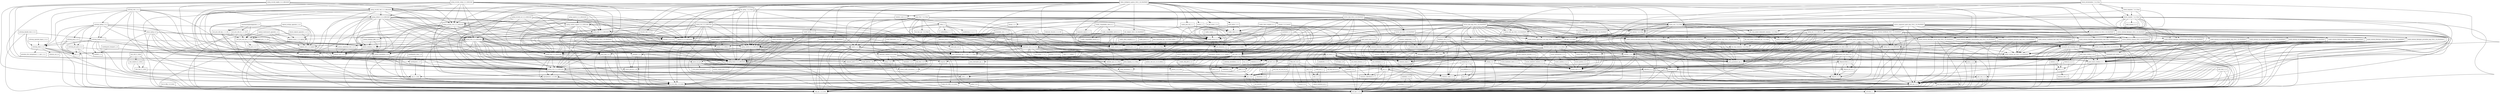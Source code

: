 digraph dependencies {
  node [shape = box, fontsize=10.0];
  activemq_broker_5_15_3 -> activemq_client_5_15_3;
  activemq_broker_5_15_3 -> guava_24_0_jre;
  activemq_broker_5_15_3 -> hawtbuf_1_11;
  activemq_broker_5_15_3 -> jackson_databind_2_9_4;
  activemq_broker_5_15_3 -> jms_1_1;
  activemq_broker_5_15_3 -> org_osgi_core_6_0_0;
  activemq_broker_5_15_3 -> slf4j_api_1_8_0_beta1;
  activemq_broker_5_15_3 -> xml_apis_1_4_01;
  activemq_client_5_15_3 -> commons_net_3_6;
  activemq_client_5_15_3 -> geronimo_j2ee_management_1_1_spec_1_0_1;
  activemq_client_5_15_3 -> hawtbuf_1_11;
  activemq_client_5_15_3 -> jms_1_1;
  activemq_client_5_15_3 -> slf4j_api_1_8_0_beta1;
  activemq_client_5_15_3 -> xml_apis_1_4_01;
  activemq_jms_pool_5_15_3 -> commons_pool2_2_5_0;
  activemq_jms_pool_5_15_3 -> jboss_transaction_api_1_2_spec_1_1_1_Final;
  activemq_jms_pool_5_15_3 -> jms_1_1;
  activemq_jms_pool_5_15_3 -> slf4j_api_1_8_0_beta1;
  activemq_kahadb_store_5_15_3 -> activemq_broker_5_15_3;
  activemq_kahadb_store_5_15_3 -> activemq_client_5_15_3;
  activemq_kahadb_store_5_15_3 -> jms_1_1;
  activemq_kahadb_store_5_15_3 -> slf4j_api_1_8_0_beta1;
  activemq_openwire_legacy_5_15_3 -> activemq_client_5_15_3;
  activemq_pool_5_15_3 -> activemq_client_5_15_3;
  activemq_pool_5_15_3 -> activemq_jms_pool_5_15_3;
  activemq_pool_5_15_3 -> jboss_transaction_api_1_2_spec_1_1_1_Final;
  activemq_pool_5_15_3 -> jms_1_1;
  activemq_pool_5_15_3 -> slf4j_api_1_8_0_beta1;
  activemq_spring_5_15_3 -> activemq_broker_5_15_3;
  activemq_spring_5_15_3 -> activemq_client_5_15_3;
  activemq_spring_5_15_3 -> activemq_jms_pool_5_15_3;
  activemq_spring_5_15_3 -> activemq_pool_5_15_3;
  activemq_spring_5_15_3 -> jboss_transaction_api_1_2_spec_1_1_1_Final;
  activemq_spring_5_15_3 -> jms_1_1;
  activemq_spring_5_15_3 -> slf4j_api_1_8_0_beta1;
  activemq_spring_5_15_3 -> spring_beans_5_0_4_RELEASE;
  activemq_spring_5_15_3 -> spring_context_5_0_4_RELEASE;
  activemq_spring_5_15_3 -> spring_core_5_0_4_RELEASE;
  activemq_spring_5_15_3 -> xbean_spring_4_6;
  activemq_web_5_15_3 -> activemq_broker_5_15_3;
  activemq_web_5_15_3 -> activemq_client_5_15_3;
  activemq_web_5_15_3 -> activemq_spring_5_15_3;
  activemq_web_5_15_3 -> jaxb_api_2_3_0;
  activemq_web_5_15_3 -> jms_1_1;
  activemq_web_5_15_3 -> slf4j_api_1_8_0_beta1;
  activemq_web_5_15_3 -> spring_beans_5_0_4_RELEASE;
  activemq_web_5_15_3 -> spring_core_5_0_4_RELEASE;
  activemq_web_5_15_3 -> spring_web_5_0_4_RELEASE;
  activemq_web_5_15_3 -> spring_webmvc_5_0_4_RELEASE;
  activemq_web_5_15_3 -> xstream_1_4_10;
  ant_1_10_2 -> ant_launcher_1_10_2;
  ant_1_10_2 -> xml_apis_1_4_01;
  asm_analysis_6_1_beta2 -> asm_6_1_beta2;
  asm_analysis_6_1_beta2 -> asm_tree_6_1_beta2;
  asm_tree_6_1_beta2 -> asm_6_1_beta2;
  asm_util_6_1_beta2 -> asm_6_1_beta2;
  asm_util_6_1_beta2 -> asm_analysis_6_1_beta2;
  asm_util_6_1_beta2 -> asm_tree_6_1_beta2;
  aspectjweaver_1_9_0_RC4 -> jcl_over_slf4j_1_8_0_beta1;
  aspectjweaver_1_9_0_RC4 -> xml_apis_1_4_01;
  atmosphere_runtime_2_4_11_vaadin2 -> commons_pool2_2_5_0;
  atmosphere_runtime_2_4_11_vaadin2 -> jaxb_api_2_3_0;
  atmosphere_runtime_2_4_11_vaadin2 -> vaadin_slf4j_jdk14_1_6_1;
  atmosphere_runtime_2_4_11_vaadin2 -> xml_apis_1_4_01;
  aws_java_sdk_core_1_11_292 -> httpclient_4_5_5;
  aws_java_sdk_core_1_11_292 -> httpcore_4_4_9;
  aws_java_sdk_core_1_11_292 -> ion_java_1_0_2;
  aws_java_sdk_core_1_11_292 -> jackson_annotations_2_9_0;
  aws_java_sdk_core_1_11_292 -> jackson_core_2_9_4;
  aws_java_sdk_core_1_11_292 -> jackson_databind_2_9_4;
  aws_java_sdk_core_1_11_292 -> jackson_dataformat_cbor_2_9_4;
  aws_java_sdk_core_1_11_292 -> jaxb_api_2_3_0;
  aws_java_sdk_core_1_11_292 -> jcl_over_slf4j_1_8_0_beta1;
  aws_java_sdk_core_1_11_292 -> joda_time_2_9_9;
  aws_java_sdk_core_1_11_292 -> xml_apis_1_4_01;
  aws_java_sdk_ec2_1_11_292 -> aws_java_sdk_core_1_11_292;
  aws_java_sdk_ec2_1_11_292 -> jackson_databind_2_9_4;
  aws_java_sdk_ec2_1_11_292 -> jcl_over_slf4j_1_8_0_beta1;
  aws_java_sdk_ec2_1_11_292 -> jmespath_java_1_11_292;
  aws_java_sdk_ec2_1_11_292 -> xml_apis_1_4_01;
  aws_java_sdk_logs_1_11_292 -> aws_java_sdk_core_1_11_292;
  aws_java_sdk_logs_1_11_292 -> jackson_annotations_2_9_0;
  aws_java_sdk_logs_1_11_292 -> jackson_core_2_9_4;
  aws_java_sdk_logs_1_11_292 -> jcl_over_slf4j_1_8_0_beta1;
  bcpkix_jdk15on_1_59 -> bcprov_jdk15on_1_59;
  bounce_0_18 -> xml_apis_1_4_01;
  cglib_3_2_6 -> ant_1_10_2;
  cglib_3_2_6 -> asm_6_1_beta2;
  citizen_intelligence_agency_2018_2_26_SNAPSHOT -> commons_beanutils_1_9_3_redhat_1;
  citizen_intelligence_agency_2018_2_26_SNAPSHOT -> commons_lang_2_6_0_redhat_6;
  citizen_intelligence_agency_2018_2_26_SNAPSHOT -> commons_lang3_3_7;
  citizen_intelligence_agency_2018_2_26_SNAPSHOT -> dcharts_2_0_0_hack23;
  citizen_intelligence_agency_2018_2_26_SNAPSHOT -> ehcache_2_10_4_4_8;
  citizen_intelligence_agency_2018_2_26_SNAPSHOT -> ehcache_web_2_0_4;
  citizen_intelligence_agency_2018_2_26_SNAPSHOT -> gantt_addon_1_0_3;
  citizen_intelligence_agency_2018_2_26_SNAPSHOT -> javax_persistence_api_2_2;
  citizen_intelligence_agency_2018_2_26_SNAPSHOT -> joda_time_2_9_9;
  citizen_intelligence_agency_2018_2_26_SNAPSHOT -> jsoup_1_10_2;
  citizen_intelligence_agency_2018_2_26_SNAPSHOT -> model_common_api_2018_2_26_SNAPSHOT;
  citizen_intelligence_agency_2018_2_26_SNAPSHOT -> model_external_riksdagen_documentcontent_impl_2018_2_26_SNAPSHOT;
  citizen_intelligence_agency_2018_2_26_SNAPSHOT -> model_external_riksdagen_dokumentlista_impl_2018_2_26_SNAPSHOT;
  citizen_intelligence_agency_2018_2_26_SNAPSHOT -> model_external_riksdagen_dokumentstatus_impl_2018_2_26_SNAPSHOT;
  citizen_intelligence_agency_2018_2_26_SNAPSHOT -> model_external_riksdagen_person_impl_2018_2_26_SNAPSHOT;
  citizen_intelligence_agency_2018_2_26_SNAPSHOT -> model_external_riksdagen_utskottsforslag_impl_2018_2_26_SNAPSHOT;
  citizen_intelligence_agency_2018_2_26_SNAPSHOT -> model_external_worldbank_data_impl_2018_2_26_SNAPSHOT;
  citizen_intelligence_agency_2018_2_26_SNAPSHOT -> model_internal_application_user_impl_2018_2_26_SNAPSHOT;
  citizen_intelligence_agency_2018_2_26_SNAPSHOT -> qrcode_2_1;
  citizen_intelligence_agency_2018_2_26_SNAPSHOT -> responsive_layout_2_1_1;
  citizen_intelligence_agency_2018_2_26_SNAPSHOT -> service_api_2018_2_26_SNAPSHOT;
  citizen_intelligence_agency_2018_2_26_SNAPSHOT -> service_external_esv_2018_2_26_SNAPSHOT;
  citizen_intelligence_agency_2018_2_26_SNAPSHOT -> slf4j_api_1_8_0_beta1;
  citizen_intelligence_agency_2018_2_26_SNAPSHOT -> spring_aop_5_0_4_RELEASE;
  citizen_intelligence_agency_2018_2_26_SNAPSHOT -> spring_beans_5_0_4_RELEASE;
  citizen_intelligence_agency_2018_2_26_SNAPSHOT -> spring_context_5_0_4_RELEASE;
  citizen_intelligence_agency_2018_2_26_SNAPSHOT -> spring_security_core_5_0_3_RELEASE;
  citizen_intelligence_agency_2018_2_26_SNAPSHOT -> spring_security_web_5_0_3_RELEASE;
  citizen_intelligence_agency_2018_2_26_SNAPSHOT -> spring_tx_5_0_4_RELEASE;
  citizen_intelligence_agency_2018_2_26_SNAPSHOT -> spring_web_5_0_4_RELEASE;
  citizen_intelligence_agency_2018_2_26_SNAPSHOT -> statistics_card_0_3_0;
  citizen_intelligence_agency_2018_2_26_SNAPSHOT -> vaadin_grid_util_2_1_1;
  citizen_intelligence_agency_2018_2_26_SNAPSHOT -> vaadin_server_8_3_1;
  citizen_intelligence_agency_2018_2_26_SNAPSHOT -> vaadin_shared_8_3_1;
  citizen_intelligence_agency_2018_2_26_SNAPSHOT -> vaadin_spring_3_0_0;
  citizen_intelligence_agency_2018_2_26_SNAPSHOT -> web_widgets_2018_2_26_SNAPSHOT;
  citizen_intelligence_agency_2018_2_26_SNAPSHOT -> wt_pdf_viewer_1_0_4;
  cloudwatchlogbackappender_1_11 -> aws_java_sdk_core_1_11_292;
  cloudwatchlogbackappender_1_11 -> aws_java_sdk_ec2_1_11_292;
  cloudwatchlogbackappender_1_11 -> aws_java_sdk_logs_1_11_292;
  cloudwatchlogbackappender_1_11 -> logback_classic_1_3_0_alpha4;
  cloudwatchlogbackappender_1_11 -> logback_core_1_3_0_alpha4;
  colt_2_1_4 -> concurrent_1_3_4;
  commons_beanutils_1_9_3_redhat_1 -> commons_collections_3_2_2_redhat_2;
  commons_beanutils_1_9_3_redhat_1 -> jcl_over_slf4j_1_8_0_beta1;
  commons_collections4_4_1 -> xml_apis_1_4_01;
  commons_configuration_1_10 -> commons_beanutils_1_9_3_redhat_1;
  commons_configuration_1_10 -> commons_codec_1_11;
  commons_configuration_1_10 -> commons_collections_3_2_2_redhat_2;
  commons_configuration_1_10 -> commons_lang_2_6_0_redhat_6;
  commons_configuration_1_10 -> jcl_over_slf4j_1_8_0_beta1;
  commons_configuration_1_10 -> xml_apis_1_4_01;
  commons_dbcp2_2_2_0 -> commons_pool2_2_5_0;
  commons_dbcp2_2_2_0 -> jboss_transaction_api_1_2_spec_1_1_1_Final;
  commons_dbcp2_2_2_0 -> jcl_over_slf4j_1_8_0_beta1;
  commons_pool2_2_5_0 -> cglib_3_2_6;
  confirmdialog_3_1_1 -> vaadin_server_8_3_1;
  confirmdialog_3_1_1 -> vaadin_shared_8_3_1;
  core_1_1_2 -> arpack_combined_all_0_1;
  dcharts_2_0_0_hack23 -> commons_codec_1_11;
  dcharts_2_0_0_hack23 -> commons_lang3_3_7;
  dcharts_2_0_0_hack23 -> gwt_user_2_8_2;
  dcharts_2_0_0_hack23 -> vaadin_client_8_3_1;
  dcharts_2_0_0_hack23 -> vaadin_server_8_3_1;
  dcharts_2_0_0_hack23 -> vaadin_shared_8_3_1;
  dom4j_1_6_1 -> jaxb_api_2_3_0;
  dom4j_1_6_1 -> jaxb_xjc_2_3_0;
  dom4j_1_6_1 -> xml_apis_1_4_01;
  drools_compiler_7_6_0_Final -> antlr_runtime_3_5_2;
  drools_compiler_7_6_0_Final -> drools_core_7_6_0_Final;
  drools_compiler_7_6_0_Final -> gwt_dev_2_8_2;
  drools_compiler_7_6_0_Final -> jaxb_api_2_3_0;
  drools_compiler_7_6_0_Final -> jaxb_xjc_2_3_0;
  drools_compiler_7_6_0_Final -> kie_api_7_6_0_Final;
  drools_compiler_7_6_0_Final -> kie_internal_7_6_0_Final;
  drools_compiler_7_6_0_Final -> kie_soup_commons_7_6_0_Final;
  drools_compiler_7_6_0_Final -> kie_soup_maven_support_7_6_0_Final;
  drools_compiler_7_6_0_Final -> kie_soup_project_datamodel_commons_7_6_0_Final;
  drools_compiler_7_6_0_Final -> mvel2_2_4_0_Final_redhat_1;
  drools_compiler_7_6_0_Final -> protobuf_java_2_6_0;
  drools_compiler_7_6_0_Final -> slf4j_api_1_8_0_beta1;
  drools_compiler_7_6_0_Final -> xml_apis_1_4_01;
  drools_compiler_7_6_0_Final -> xstream_1_4_10;
  drools_core_7_6_0_Final -> commons_codec_1_11;
  drools_core_7_6_0_Final -> jaxb_api_2_3_0;
  drools_core_7_6_0_Final -> jaxb_xjc_2_3_0;
  drools_core_7_6_0_Final -> kie_api_7_6_0_Final;
  drools_core_7_6_0_Final -> kie_internal_7_6_0_Final;
  drools_core_7_6_0_Final -> kie_soup_commons_7_6_0_Final;
  drools_core_7_6_0_Final -> kie_soup_project_datamodel_commons_7_6_0_Final;
  drools_core_7_6_0_Final -> mvel2_2_4_0_Final_redhat_1;
  drools_core_7_6_0_Final -> protobuf_java_2_6_0;
  drools_core_7_6_0_Final -> slf4j_api_1_8_0_beta1;
  drools_core_7_6_0_Final -> xml_apis_1_4_01;
  drools_core_7_6_0_Final -> xstream_1_4_10;
  drools_decisiontables_7_6_0_Final -> drools_compiler_7_6_0_Final;
  drools_decisiontables_7_6_0_Final -> drools_core_7_6_0_Final;
  drools_decisiontables_7_6_0_Final -> drools_templates_7_6_0_Final;
  drools_decisiontables_7_6_0_Final -> kie_api_7_6_0_Final;
  drools_decisiontables_7_6_0_Final -> kie_internal_7_6_0_Final;
  drools_decisiontables_7_6_0_Final -> poi_3_17;
  drools_decisiontables_7_6_0_Final -> poi_ooxml_3_17;
  drools_decisiontables_7_6_0_Final -> slf4j_api_1_8_0_beta1;
  drools_templates_7_6_0_Final -> drools_compiler_7_6_0_Final;
  drools_templates_7_6_0_Final -> drools_core_7_6_0_Final;
  drools_templates_7_6_0_Final -> kie_api_7_6_0_Final;
  drools_templates_7_6_0_Final -> mvel2_2_4_0_Final_redhat_1;
  easybinder_0_5 -> gentyref_1_2_0_vaadin1;
  easybinder_0_5 -> javax_persistence_api_2_2;
  easybinder_0_5 -> vaadin_server_8_3_1;
  easybinder_0_5 -> vaadin_shared_8_3_1;
  easybinder_0_5 -> validation_api_2_0_1_Final;
  ehcache_2_10_4_4_8 -> hibernate_core_5_3_0_CR1;
  ehcache_2_10_4_4_8 -> jboss_transaction_api_1_2_spec_1_1_1_Final;
  ehcache_2_10_4_4_8 -> quartz_2_3_0;
  ehcache_2_10_4_4_8 -> slf4j_api_1_8_0_beta1;
  ehcache_2_10_4_4_8 -> xml_apis_1_4_01;
  ehcache_web_2_0_4 -> ehcache_2_10_4_4_8;
  ehcache_web_2_0_4 -> slf4j_api_1_8_0_beta1;
  elasticsearch_rest_client_5_6_7 -> httpasyncclient_4_1_2;
  elasticsearch_rest_client_5_6_7 -> httpclient_4_5_5;
  elasticsearch_rest_client_5_6_7 -> httpcore_4_4_9;
  elasticsearch_rest_client_5_6_7 -> httpcore_nio_4_4_5;
  elasticsearch_rest_client_5_6_7 -> jcl_over_slf4j_1_8_0_beta1;
  elasticsearch_rest_client_sniffer_5_6_7 -> elasticsearch_rest_client_5_6_7;
  elasticsearch_rest_client_sniffer_5_6_7 -> httpcore_4_4_9;
  elasticsearch_rest_client_sniffer_5_6_7 -> jackson_core_2_9_4;
  elasticsearch_rest_client_sniffer_5_6_7 -> jcl_over_slf4j_1_8_0_beta1;
  encrypt_properties_2018_2_26_SNAPSHOT -> bcprov_jdk15on_1_59;
  encrypt_properties_2018_2_26_SNAPSHOT -> jasypt_1_9_3_redhat_3;
  fluent_hc_4_5_5 -> httpclient_4_5_5;
  fluent_hc_4_5_5 -> httpcore_4_4_9;
  gantt_addon_1_0_3 -> gwt_user_2_8_2;
  gantt_addon_1_0_3 -> vaadin_client_8_3_1;
  gantt_addon_1_0_3 -> vaadin_server_8_3_1;
  gantt_addon_1_0_3 -> vaadin_shared_8_3_1;
  googleauth_1_1_5 -> commons_codec_1_11;
  googleauth_1_1_5 -> httpclient_4_5_5;
  guava_24_0_jre -> animal_sniffer_annotations_1_14;
  guava_24_0_jre -> checker_compat_qual_2_0_0;
  guava_24_0_jre -> error_prone_annotations_2_1_3;
  guava_24_0_jre -> j2objc_annotations_1_1;
  guava_24_0_jre -> jsr305_1_3_9;
  gwt_dev_2_8_2 -> animal_sniffer_annotations_1_14;
  gwt_dev_2_8_2 -> ant_1_10_2;
  gwt_dev_2_8_2 -> asm_6_1_beta2;
  gwt_dev_2_8_2 -> colt_2_1_4;
  gwt_dev_2_8_2 -> gson_2_8_2;
  gwt_dev_2_8_2 -> j2objc_annotations_1_1;
  gwt_dev_2_8_2 -> jsr305_1_3_9;
  gwt_dev_2_8_2 -> org_osgi_core_6_0_0;
  gwt_dev_2_8_2 -> xml_apis_1_4_01;
  gwt_elemental_2_8_2 -> gwt_user_2_8_2;
  gwt_user_2_8_2 -> asm_6_1_beta2;
  gwt_user_2_8_2 -> commons_io_2_6;
  gwt_user_2_8_2 -> gson_2_8_2;
  gwt_user_2_8_2 -> gwt_dev_2_8_2;
  gwt_user_2_8_2 -> icu4j_60_2;
  gwt_user_2_8_2 -> jcl_over_slf4j_1_8_0_beta1;
  gwt_user_2_8_2 -> jsinterop_annotations_1_0_2;
  gwt_user_2_8_2 -> jsr305_1_3_9;
  gwt_user_2_8_2 -> junit_4_12;
  gwt_user_2_8_2 -> sac_1_3;
  gwt_user_2_8_2 -> validation_api_2_0_1_Final;
  gwt_user_2_8_2 -> xml_apis_1_4_01;
  hawtdispatch_1_22 -> asm_6_1_beta2;
  hawtdispatch_1_22 -> org_osgi_core_6_0_0;
  hawtdispatch_scala_1_22 -> hawtdispatch_1_22;
  hawtdispatch_transport_1_22 -> hawtbuf_1_11;
  hawtdispatch_transport_1_22 -> hawtdispatch_1_22;
  hibernate_commons_annotations_5_0_2_Final -> jboss_logging_3_3_2_Final;
  hibernate_core_5_3_0_CR1 -> ant_1_10_2;
  hibernate_core_5_3_0_CR1 -> antlr_2_7_7_redhat_7;
  hibernate_core_5_3_0_CR1 -> byte_buddy_1_7_11;
  hibernate_core_5_3_0_CR1 -> classmate_1_3_4;
  hibernate_core_5_3_0_CR1 -> dom4j_1_6_1;
  hibernate_core_5_3_0_CR1 -> hibernate_commons_annotations_5_0_2_Final;
  hibernate_core_5_3_0_CR1 -> jandex_2_0_5_Final;
  hibernate_core_5_3_0_CR1 -> javassist_3_22_0_GA;
  hibernate_core_5_3_0_CR1 -> javax_persistence_api_2_2;
  hibernate_core_5_3_0_CR1 -> jaxb_api_2_3_0;
  hibernate_core_5_3_0_CR1 -> jboss_logging_3_3_2_Final;
  hibernate_core_5_3_0_CR1 -> jboss_transaction_api_1_2_spec_1_1_1_Final;
  hibernate_core_5_3_0_CR1 -> validation_api_2_0_1_Final;
  hibernate_core_5_3_0_CR1 -> xml_apis_1_4_01;
  hibernate_ehcache_5_3_0_CR1 -> ehcache_2_10_4_4_8;
  hibernate_ehcache_5_3_0_CR1 -> hibernate_core_5_3_0_CR1;
  hibernate_ehcache_5_3_0_CR1 -> jboss_logging_3_3_2_Final;
  hibernate_ehcache_5_3_0_CR1 -> jboss_transaction_api_1_2_spec_1_1_1_Final;
  hibernate_jcache_5_3_0_CR1 -> cache_api_1_0_0;
  hibernate_jcache_5_3_0_CR1 -> hibernate_core_5_3_0_CR1;
  hibernate_jcache_5_3_0_CR1 -> jboss_logging_3_3_2_Final;
  hibernate_jcache_5_3_0_CR1 -> jboss_transaction_api_1_2_spec_1_1_1_Final;
  hibernate_search_elasticsearch_5_10_0_Beta1 -> elasticsearch_rest_client_5_6_7;
  hibernate_search_elasticsearch_5_10_0_Beta1 -> elasticsearch_rest_client_sniffer_5_6_7;
  hibernate_search_elasticsearch_5_10_0_Beta1 -> gson_2_8_2;
  hibernate_search_elasticsearch_5_10_0_Beta1 -> hibernate_search_engine_5_10_0_Beta1;
  hibernate_search_elasticsearch_5_10_0_Beta1 -> httpasyncclient_4_1_2;
  hibernate_search_elasticsearch_5_10_0_Beta1 -> httpclient_4_5_5;
  hibernate_search_elasticsearch_5_10_0_Beta1 -> httpcore_4_4_9;
  hibernate_search_elasticsearch_5_10_0_Beta1 -> httpcore_nio_4_4_5;
  hibernate_search_elasticsearch_5_10_0_Beta1 -> jaxb_api_2_3_0;
  hibernate_search_elasticsearch_5_10_0_Beta1 -> jboss_logging_3_3_2_Final;
  hibernate_search_elasticsearch_5_10_0_Beta1 -> lucene_analyzers_common_5_5_5;
  hibernate_search_elasticsearch_5_10_0_Beta1 -> lucene_core_5_5_5;
  hibernate_search_elasticsearch_5_10_0_Beta1 -> lucene_facet_5_5_5;
  hibernate_search_engine_5_10_0_Beta1 -> hibernate_commons_annotations_5_0_2_Final;
  hibernate_search_engine_5_10_0_Beta1 -> jboss_logging_3_3_2_Final;
  hibernate_search_engine_5_10_0_Beta1 -> jboss_transaction_api_1_2_spec_1_1_1_Final;
  hibernate_search_engine_5_10_0_Beta1 -> lucene_analyzers_common_5_5_5;
  hibernate_search_engine_5_10_0_Beta1 -> lucene_core_5_5_5;
  hibernate_search_engine_5_10_0_Beta1 -> lucene_facet_5_5_5;
  hibernate_search_engine_5_10_0_Beta1 -> lucene_misc_5_5_5;
  hibernate_search_engine_5_10_0_Beta1 -> lucene_queries_5_5_5;
  hibernate_search_engine_5_10_0_Beta1 -> lucene_queryparser_5_5_5;
  hibernate_search_engine_5_10_0_Beta1 -> xml_apis_1_4_01;
  hibernate_search_orm_5_10_0_Beta1 -> hibernate_commons_annotations_5_0_2_Final;
  hibernate_search_orm_5_10_0_Beta1 -> hibernate_core_5_3_0_CR1;
  hibernate_search_orm_5_10_0_Beta1 -> hibernate_search_engine_5_10_0_Beta1;
  hibernate_search_orm_5_10_0_Beta1 -> javax_persistence_api_2_2;
  hibernate_search_orm_5_10_0_Beta1 -> jboss_transaction_api_1_2_spec_1_1_1_Final;
  hibernate_search_orm_5_10_0_Beta1 -> lucene_core_5_5_5;
  hibernate_validator_6_0_8_Final -> classmate_1_3_4;
  hibernate_validator_6_0_8_Final -> javax_persistence_api_2_2;
  hibernate_validator_6_0_8_Final -> jaxb_api_2_3_0;
  hibernate_validator_6_0_8_Final -> jboss_logging_3_3_2_Final;
  hibernate_validator_6_0_8_Final -> joda_time_2_9_9;
  hibernate_validator_6_0_8_Final -> jsoup_1_10_2;
  hibernate_validator_6_0_8_Final -> validation_api_2_0_1_Final;
  hibernate_validator_6_0_8_Final -> xml_apis_1_4_01;
  httpasyncclient_4_1_2 -> httpclient_4_5_5;
  httpasyncclient_4_1_2 -> httpcore_4_4_9;
  httpasyncclient_4_1_2 -> httpcore_nio_4_4_5;
  httpasyncclient_4_1_2 -> jcl_over_slf4j_1_8_0_beta1;
  httpclient_4_5_5 -> commons_codec_1_11;
  httpclient_4_5_5 -> httpcore_4_4_9;
  httpclient_4_5_5 -> jcl_over_slf4j_1_8_0_beta1;
  httpcore_nio_4_4_5 -> httpcore_4_4_9;
  hyperjaxb3_ejb_roundtrip_0_6_2 -> commons_io_2_6;
  hyperjaxb3_ejb_roundtrip_0_6_2 -> commons_lang3_3_7;
  hyperjaxb3_ejb_roundtrip_0_6_2 -> hyperjaxb3_ejb_runtime_0_6_2;
  hyperjaxb3_ejb_roundtrip_0_6_2 -> javax_persistence_api_2_2;
  hyperjaxb3_ejb_roundtrip_0_6_2 -> jaxb_api_2_3_0;
  hyperjaxb3_ejb_roundtrip_0_6_2 -> jaxb2_basics_runtime_0_11_1;
  hyperjaxb3_ejb_roundtrip_0_6_2 -> jaxb2_basics_testing_0_10_0;
  hyperjaxb3_ejb_roundtrip_0_6_2 -> jcl_over_slf4j_1_8_0_beta1;
  hyperjaxb3_ejb_roundtrip_0_6_2 -> junit_4_12;
  hyperjaxb3_ejb_roundtrip_0_6_2 -> xml_apis_1_4_01;
  hyperjaxb3_ejb_roundtrip_0_6_2 -> xmlunit_1_5;
  hyperjaxb3_ejb_runtime_0_6_2 -> commons_lang3_3_7;
  hyperjaxb3_ejb_runtime_0_6_2 -> javax_persistence_api_2_2;
  hyperjaxb3_ejb_runtime_0_6_2 -> jaxb_api_2_3_0;
  hyperjaxb3_ejb_runtime_0_6_2 -> xml_apis_1_4_01;
  icu4j_60_2 -> xml_apis_1_4_01;
  jackson_databind_2_9_4 -> jackson_annotations_2_9_0;
  jackson_databind_2_9_4 -> jackson_core_2_9_4;
  jackson_databind_2_9_4 -> xml_apis_1_4_01;
  jackson_dataformat_cbor_2_9_4 -> jackson_core_2_9_4;
  jackson_datatype_jdk8_2_9_4 -> jackson_core_2_9_4;
  jackson_datatype_jdk8_2_9_4 -> jackson_databind_2_9_4;
  jackson_mapper_asl_1_9_13_redhat_4 -> jackson_core_asl_1_9_13_redhat_4;
  jackson_mapper_asl_1_9_13_redhat_4 -> joda_time_2_9_9;
  jackson_mapper_asl_1_9_13_redhat_4 -> xml_apis_1_4_01;
  jandex_2_0_5_Final -> ant_1_10_2;
  jasypt_1_9_3_redhat_3 -> icu4j_60_2;
  jasypt_hibernate4_1_9_2 -> hibernate_core_5_3_0_CR1;
  jasypt_hibernate4_1_9_2 -> jasypt_1_9_3_redhat_3;
  jasypt_spring31_1_9_3_redhat_3 -> jasypt_1_9_3_redhat_3;
  jasypt_spring31_1_9_3_redhat_3 -> spring_beans_5_0_4_RELEASE;
  jasypt_spring31_1_9_3_redhat_3 -> spring_context_5_0_4_RELEASE;
  jasypt_spring31_1_9_3_redhat_3 -> spring_core_5_0_4_RELEASE;
  jasypt_spring31_1_9_3_redhat_3 -> xml_apis_1_4_01;
  java_cup_11b_2015_03_26 -> ant_1_10_2;
  javamelody_core_1_71_0 -> activation_1_1;
  javamelody_core_1_71_0 -> commons_dbcp2_2_2_0;
  javamelody_core_1_71_0 -> ehcache_2_10_4_4_8;
  javamelody_core_1_71_0 -> javax_interceptor_api_1_2;
  javamelody_core_1_71_0 -> javax_mail_1_6_1;
  javamelody_core_1_71_0 -> javax_persistence_api_2_2;
  javamelody_core_1_71_0 -> jrobin_1_6_0;
  javamelody_core_1_71_0 -> log4j_over_slf4j_1_8_0_beta1;
  javamelody_core_1_71_0 -> logback_classic_1_3_0_alpha4;
  javamelody_core_1_71_0 -> logback_core_1_3_0_alpha4;
  javamelody_core_1_71_0 -> openpdf_1_0_5;
  javamelody_core_1_71_0 -> quartz_2_3_0;
  javamelody_core_1_71_0 -> slf4j_api_1_8_0_beta1;
  javamelody_core_1_71_0 -> spring_aop_5_0_4_RELEASE;
  javamelody_core_1_71_0 -> spring_beans_5_0_4_RELEASE;
  javamelody_core_1_71_0 -> spring_context_5_0_4_RELEASE;
  javamelody_core_1_71_0 -> spring_core_5_0_4_RELEASE;
  javamelody_core_1_71_0 -> spring_web_5_0_4_RELEASE;
  javamelody_core_1_71_0 -> xml_apis_1_4_01;
  javamelody_core_1_71_0 -> xstream_1_4_10;
  javax_mail_1_6_1 -> activation_1_1;
  javax_mail_1_6_1 -> xml_apis_1_4_01;
  jaxb_api_2_3_0 -> activation_1_1;
  jaxb_api_2_3_0 -> xml_apis_1_4_01;
  jaxb_core_2_3_0 -> activation_1_1;
  jaxb_core_2_3_0 -> jaxb_api_2_3_0;
  jaxb_core_2_3_0 -> xml_apis_1_4_01;
  jaxb_impl_2_3_0 -> activation_1_1;
  jaxb_impl_2_3_0 -> jaxb_api_2_3_0;
  jaxb_impl_2_3_0 -> jaxb_core_2_3_0;
  jaxb_impl_2_3_0 -> xml_apis_1_4_01;
  jaxb_xjc_2_3_0 -> activation_1_1;
  jaxb_xjc_2_3_0 -> ant_1_10_2;
  jaxb_xjc_2_3_0 -> jaxb_api_2_3_0;
  jaxb_xjc_2_3_0 -> jaxb_core_2_3_0;
  jaxb_xjc_2_3_0 -> xml_apis_1_4_01;
  jaxb2_basics_runtime_0_11_1 -> activation_1_1;
  jaxb2_basics_runtime_0_11_1 -> jaxb_api_2_3_0;
  jaxb2_basics_runtime_0_11_1 -> jaxb_core_2_3_0;
  jaxb2_basics_runtime_0_11_1 -> xml_apis_1_4_01;
  jaxb2_basics_testing_0_10_0 -> commons_io_2_6;
  jaxb2_basics_testing_0_10_0 -> jaxb_api_2_3_0;
  jaxb2_basics_testing_0_10_0 -> jaxb2_basics_runtime_0_11_1;
  jaxb2_basics_testing_0_10_0 -> jcl_over_slf4j_1_8_0_beta1;
  jaxb2_basics_testing_0_10_0 -> junit_4_12;
  jaxb2_basics_testing_0_10_0 -> xml_apis_1_4_01;
  jaxb2_basics_testing_0_10_0 -> xmlunit_1_5;
  jaxb2_basics_tools_0_10_0 -> commons_beanutils_1_9_3_redhat_1;
  jaxb2_basics_tools_0_10_0 -> commons_lang3_3_7;
  jaxb2_basics_tools_0_10_0 -> jaxb_api_2_3_0;
  jaxb2_basics_tools_0_10_0 -> jaxb_core_2_3_0;
  jaxb2_basics_tools_0_10_0 -> jaxb_xjc_2_3_0;
  jaxb2_basics_tools_0_10_0 -> jaxb2_basics_runtime_0_11_1;
  jaxb2_basics_tools_0_10_0 -> jcl_over_slf4j_1_8_0_beta1;
  jaxb2_basics_tools_0_10_0 -> spring_beans_5_0_4_RELEASE;
  jaxb2_basics_tools_0_10_0 -> spring_context_5_0_4_RELEASE;
  jaxb2_basics_tools_0_10_0 -> xml_apis_1_4_01;
  jboss_connector_api_1_7_spec_1_0_0_Final -> jboss_transaction_api_1_2_spec_1_1_1_Final;
  jboss_logging_3_3_2_Final -> log4j_over_slf4j_1_8_0_beta1;
  jboss_logging_3_3_2_Final -> slf4j_api_1_8_0_beta1;
  jboss_transaction_api_1_2_spec_1_1_1_Final -> javax_interceptor_api_1_2;
  jboss_transaction_spi_7_6_0_Final_redhat_1 -> jboss_connector_api_1_7_spec_1_0_0_Final;
  jboss_transaction_spi_7_6_0_Final_redhat_1 -> jboss_logging_3_3_2_Final;
  jboss_transaction_spi_7_6_0_Final_redhat_1 -> jboss_transaction_api_1_2_spec_1_1_1_Final;
  jbpm_flow_7_6_0_Final -> commons_lang3_3_7;
  jbpm_flow_7_6_0_Final -> drools_core_7_6_0_Final;
  jbpm_flow_7_6_0_Final -> jaxb_api_2_3_0;
  jbpm_flow_7_6_0_Final -> kie_api_7_6_0_Final;
  jbpm_flow_7_6_0_Final -> kie_dmn_api_7_6_0_Final;
  jbpm_flow_7_6_0_Final -> kie_internal_7_6_0_Final;
  jbpm_flow_7_6_0_Final -> kie_soup_commons_7_6_0_Final;
  jbpm_flow_7_6_0_Final -> kie_soup_project_datamodel_commons_7_6_0_Final;
  jbpm_flow_7_6_0_Final -> mvel2_2_4_0_Final_redhat_1;
  jbpm_flow_7_6_0_Final -> protobuf_java_2_6_0;
  jbpm_flow_7_6_0_Final -> quartz_2_3_0;
  jbpm_flow_7_6_0_Final -> slf4j_api_1_8_0_beta1;
  jbpm_flow_7_6_0_Final -> xml_apis_1_4_01;
  jbpm_flow_7_6_0_Final -> xstream_1_4_10;
  jcl_over_slf4j_1_8_0_beta1 -> slf4j_api_1_8_0_beta1;
  jdom2_2_0_6 -> xml_apis_1_4_01;
  jmespath_java_1_11_292 -> jackson_databind_2_9_4;
  jna_platform_4_5_1 -> jna_4_5_1;
  jrobin_1_6_0 -> xml_apis_1_4_01;
  jsoup_1_10_2 -> xml_apis_1_4_01;
  jul_to_slf4j_1_8_0_beta1 -> slf4j_api_1_8_0_beta1;
  junit_4_12 -> hamcrest_core_1_3;
  kie_api_7_6_0_Final -> jaxb_api_2_3_0;
  kie_api_7_6_0_Final -> kie_soup_maven_support_7_6_0_Final;
  kie_api_7_6_0_Final -> org_osgi_core_6_0_0;
  kie_api_7_6_0_Final -> slf4j_api_1_8_0_beta1;
  kie_dmn_api_7_6_0_Final -> kie_api_7_6_0_Final;
  kie_dmn_api_7_6_0_Final -> xstream_1_4_10;
  kie_internal_7_6_0_Final -> jaxb_api_2_3_0;
  kie_internal_7_6_0_Final -> jaxb_xjc_2_3_0;
  kie_internal_7_6_0_Final -> kie_api_7_6_0_Final;
  kie_internal_7_6_0_Final -> org_osgi_core_6_0_0;
  kie_internal_7_6_0_Final -> slf4j_api_1_8_0_beta1;
  kie_internal_7_6_0_Final -> xstream_1_4_10;
  kie_soup_commons_7_6_0_Final -> xstream_1_4_10;
  kie_soup_maven_support_7_6_0_Final -> slf4j_api_1_8_0_beta1;
  kie_soup_maven_support_7_6_0_Final -> xml_apis_1_4_01;
  kie_soup_project_datamodel_api_7_6_0_Final -> kie_soup_commons_7_6_0_Final;
  kie_soup_project_datamodel_commons_7_6_0_Final -> kie_soup_project_datamodel_api_7_6_0_Final;
  kie_soup_project_datamodel_commons_7_6_0_Final -> mvel2_2_4_0_Final_redhat_1;
  kie_spring_7_6_0_Final -> drools_compiler_7_6_0_Final;
  kie_spring_7_6_0_Final -> drools_core_7_6_0_Final;
  kie_spring_7_6_0_Final -> javax_persistence_api_2_2;
  kie_spring_7_6_0_Final -> jbpm_flow_7_6_0_Final;
  kie_spring_7_6_0_Final -> kie_api_7_6_0_Final;
  kie_spring_7_6_0_Final -> kie_internal_7_6_0_Final;
  kie_spring_7_6_0_Final -> slf4j_api_1_8_0_beta1;
  kie_spring_7_6_0_Final -> spring_beans_5_0_4_RELEASE;
  kie_spring_7_6_0_Final -> spring_context_5_0_4_RELEASE;
  kie_spring_7_6_0_Final -> spring_core_5_0_4_RELEASE;
  kie_spring_7_6_0_Final -> spring_orm_5_0_4_RELEASE;
  kie_spring_7_6_0_Final -> spring_tx_5_0_4_RELEASE;
  kie_spring_7_6_0_Final -> xml_apis_1_4_01;
  kinesis_logback_appender_1_4_2 -> aws_java_sdk_core_1_11_292;
  kinesis_logback_appender_1_4_2 -> logback_core_1_3_0_alpha4;
  liquibase_core_3_5_5 -> ant_1_10_2;
  liquibase_core_3_5_5 -> org_osgi_core_6_0_0;
  liquibase_core_3_5_5 -> snakeyaml_1_20;
  liquibase_core_3_5_5 -> spring_beans_5_0_4_RELEASE;
  liquibase_core_3_5_5 -> spring_context_5_0_4_RELEASE;
  liquibase_core_3_5_5 -> spring_core_5_0_4_RELEASE;
  liquibase_core_3_5_5 -> xml_apis_1_4_01;
  log4j_over_slf4j_1_8_0_beta1 -> slf4j_api_1_8_0_beta1;
  log4j_over_slf4j_1_8_0_beta1 -> xml_apis_1_4_01;
  logback_awslogs_appender_1_0_0 -> aws_java_sdk_core_1_11_292;
  logback_awslogs_appender_1_0_0 -> aws_java_sdk_logs_1_11_292;
  logback_awslogs_appender_1_0_0 -> logback_classic_1_3_0_alpha4;
  logback_awslogs_appender_1_0_0 -> logback_core_1_3_0_alpha4;
  logback_classic_1_3_0_alpha4 -> logback_core_1_3_0_alpha4;
  logback_classic_1_3_0_alpha4 -> slf4j_api_1_8_0_beta1;
  logback_classic_1_3_0_alpha4 -> xml_apis_1_4_01;
  logback_core_1_3_0_alpha4 -> javax_mail_1_6_1;
  logback_core_1_3_0_alpha4 -> xml_apis_1_4_01;
  logback_elasticsearch_appender_1_6 -> aws_java_sdk_core_1_11_292;
  logback_elasticsearch_appender_1_6 -> jackson_core_2_9_4;
  logback_elasticsearch_appender_1_6 -> logback_classic_1_3_0_alpha4;
  logback_elasticsearch_appender_1_6 -> logback_core_1_3_0_alpha4;
  logback_elasticsearch_appender_1_6 -> slf4j_api_1_8_0_beta1;
  lucene_analyzers_common_5_5_5 -> lucene_core_5_5_5;
  lucene_analyzers_common_5_5_5 -> xml_apis_1_4_01;
  lucene_analyzers_phonetic_5_5_5 -> commons_codec_1_11;
  lucene_analyzers_phonetic_5_5_5 -> lucene_analyzers_common_5_5_5;
  lucene_analyzers_phonetic_5_5_5 -> lucene_core_5_5_5;
  lucene_backward_codecs_5_5_5 -> lucene_core_5_5_5;
  lucene_facet_5_5_5 -> lucene_core_5_5_5;
  lucene_facet_5_5_5 -> lucene_queries_5_5_5;
  lucene_misc_5_5_5 -> lucene_core_5_5_5;
  lucene_queries_5_5_5 -> lucene_core_5_5_5;
  lucene_queryparser_5_5_5 -> lucene_core_5_5_5;
  lucene_queryparser_5_5_5 -> lucene_queries_5_5_5;
  lucene_queryparser_5_5_5 -> lucene_sandbox_5_5_5;
  lucene_queryparser_5_5_5 -> xml_apis_1_4_01;
  lucene_sandbox_5_5_5 -> lucene_core_5_5_5;
  model_common_impl_2018_2_26_SNAPSHOT -> jaxb_api_2_3_0;
  model_common_impl_2018_2_26_SNAPSHOT -> model_common_api_2018_2_26_SNAPSHOT;
  model_common_impl_2018_2_26_SNAPSHOT -> slf4j_api_1_8_0_beta1;
  model_external_riksdagen_documentcontent_impl_2018_2_26_SNAPSHOT -> hyperjaxb3_ejb_roundtrip_0_6_2;
  model_external_riksdagen_documentcontent_impl_2018_2_26_SNAPSHOT -> javax_persistence_api_2_2;
  model_external_riksdagen_documentcontent_impl_2018_2_26_SNAPSHOT -> jaxb_api_2_3_0;
  model_external_riksdagen_documentcontent_impl_2018_2_26_SNAPSHOT -> jaxb2_basics_runtime_0_11_1;
  model_external_riksdagen_documentcontent_impl_2018_2_26_SNAPSHOT -> model_common_api_2018_2_26_SNAPSHOT;
  model_external_riksdagen_documentcontent_impl_2018_2_26_SNAPSHOT -> xml_apis_1_4_01;
  model_external_riksdagen_dokumentlista_impl_2018_2_26_SNAPSHOT -> hyperjaxb3_ejb_roundtrip_0_6_2;
  model_external_riksdagen_dokumentlista_impl_2018_2_26_SNAPSHOT -> javax_persistence_api_2_2;
  model_external_riksdagen_dokumentlista_impl_2018_2_26_SNAPSHOT -> jaxb_api_2_3_0;
  model_external_riksdagen_dokumentlista_impl_2018_2_26_SNAPSHOT -> jaxb2_basics_runtime_0_11_1;
  model_external_riksdagen_dokumentlista_impl_2018_2_26_SNAPSHOT -> model_common_api_2018_2_26_SNAPSHOT;
  model_external_riksdagen_dokumentlista_impl_2018_2_26_SNAPSHOT -> xml_apis_1_4_01;
  model_external_riksdagen_dokumentstatus_impl_2018_2_26_SNAPSHOT -> hyperjaxb3_ejb_roundtrip_0_6_2;
  model_external_riksdagen_dokumentstatus_impl_2018_2_26_SNAPSHOT -> javax_persistence_api_2_2;
  model_external_riksdagen_dokumentstatus_impl_2018_2_26_SNAPSHOT -> jaxb_api_2_3_0;
  model_external_riksdagen_dokumentstatus_impl_2018_2_26_SNAPSHOT -> jaxb2_basics_runtime_0_11_1;
  model_external_riksdagen_dokumentstatus_impl_2018_2_26_SNAPSHOT -> model_common_api_2018_2_26_SNAPSHOT;
  model_external_riksdagen_dokumentstatus_impl_2018_2_26_SNAPSHOT -> model_common_impl_2018_2_26_SNAPSHOT;
  model_external_riksdagen_dokumentstatus_impl_2018_2_26_SNAPSHOT -> xml_apis_1_4_01;
  model_external_riksdagen_person_impl_2018_2_26_SNAPSHOT -> hyperjaxb3_ejb_roundtrip_0_6_2;
  model_external_riksdagen_person_impl_2018_2_26_SNAPSHOT -> javax_persistence_api_2_2;
  model_external_riksdagen_person_impl_2018_2_26_SNAPSHOT -> jaxb_api_2_3_0;
  model_external_riksdagen_person_impl_2018_2_26_SNAPSHOT -> jaxb2_basics_runtime_0_11_1;
  model_external_riksdagen_person_impl_2018_2_26_SNAPSHOT -> model_common_api_2018_2_26_SNAPSHOT;
  model_external_riksdagen_person_impl_2018_2_26_SNAPSHOT -> model_common_impl_2018_2_26_SNAPSHOT;
  model_external_riksdagen_person_impl_2018_2_26_SNAPSHOT -> xml_apis_1_4_01;
  model_external_riksdagen_personlista_impl_2018_2_26_SNAPSHOT -> hyperjaxb3_ejb_roundtrip_0_6_2;
  model_external_riksdagen_personlista_impl_2018_2_26_SNAPSHOT -> javax_persistence_api_2_2;
  model_external_riksdagen_personlista_impl_2018_2_26_SNAPSHOT -> jaxb_api_2_3_0;
  model_external_riksdagen_personlista_impl_2018_2_26_SNAPSHOT -> jaxb2_basics_runtime_0_11_1;
  model_external_riksdagen_personlista_impl_2018_2_26_SNAPSHOT -> model_common_api_2018_2_26_SNAPSHOT;
  model_external_riksdagen_personlista_impl_2018_2_26_SNAPSHOT -> model_common_impl_2018_2_26_SNAPSHOT;
  model_external_riksdagen_personlista_impl_2018_2_26_SNAPSHOT -> xml_apis_1_4_01;
  model_external_riksdagen_utskottsforslag_impl_2018_2_26_SNAPSHOT -> hyperjaxb3_ejb_roundtrip_0_6_2;
  model_external_riksdagen_utskottsforslag_impl_2018_2_26_SNAPSHOT -> hyperjaxb3_ejb_runtime_0_6_2;
  model_external_riksdagen_utskottsforslag_impl_2018_2_26_SNAPSHOT -> javax_persistence_api_2_2;
  model_external_riksdagen_utskottsforslag_impl_2018_2_26_SNAPSHOT -> jaxb_api_2_3_0;
  model_external_riksdagen_utskottsforslag_impl_2018_2_26_SNAPSHOT -> jaxb2_basics_runtime_0_11_1;
  model_external_riksdagen_utskottsforslag_impl_2018_2_26_SNAPSHOT -> model_common_api_2018_2_26_SNAPSHOT;
  model_external_riksdagen_utskottsforslag_impl_2018_2_26_SNAPSHOT -> model_common_impl_2018_2_26_SNAPSHOT;
  model_external_riksdagen_utskottsforslag_impl_2018_2_26_SNAPSHOT -> xml_apis_1_4_01;
  model_external_riksdagen_votering_impl_2018_2_26_SNAPSHOT -> hyperjaxb3_ejb_roundtrip_0_6_2;
  model_external_riksdagen_votering_impl_2018_2_26_SNAPSHOT -> javax_persistence_api_2_2;
  model_external_riksdagen_votering_impl_2018_2_26_SNAPSHOT -> jaxb_api_2_3_0;
  model_external_riksdagen_votering_impl_2018_2_26_SNAPSHOT -> jaxb2_basics_runtime_0_11_1;
  model_external_riksdagen_votering_impl_2018_2_26_SNAPSHOT -> model_common_api_2018_2_26_SNAPSHOT;
  model_external_riksdagen_votering_impl_2018_2_26_SNAPSHOT -> model_common_impl_2018_2_26_SNAPSHOT;
  model_external_riksdagen_votering_impl_2018_2_26_SNAPSHOT -> xml_apis_1_4_01;
  model_external_riksdagen_voteringlista_impl_2018_2_26_SNAPSHOT -> hyperjaxb3_ejb_roundtrip_0_6_2;
  model_external_riksdagen_voteringlista_impl_2018_2_26_SNAPSHOT -> javax_persistence_api_2_2;
  model_external_riksdagen_voteringlista_impl_2018_2_26_SNAPSHOT -> jaxb_api_2_3_0;
  model_external_riksdagen_voteringlista_impl_2018_2_26_SNAPSHOT -> jaxb2_basics_runtime_0_11_1;
  model_external_riksdagen_voteringlista_impl_2018_2_26_SNAPSHOT -> model_common_api_2018_2_26_SNAPSHOT;
  model_external_riksdagen_voteringlista_impl_2018_2_26_SNAPSHOT -> xml_apis_1_4_01;
  model_external_val_kommunvalkrets_impl_2018_2_26_SNAPSHOT -> hyperjaxb3_ejb_roundtrip_0_6_2;
  model_external_val_kommunvalkrets_impl_2018_2_26_SNAPSHOT -> javax_persistence_api_2_2;
  model_external_val_kommunvalkrets_impl_2018_2_26_SNAPSHOT -> jaxb_api_2_3_0;
  model_external_val_kommunvalkrets_impl_2018_2_26_SNAPSHOT -> jaxb2_basics_runtime_0_11_1;
  model_external_val_kommunvalkrets_impl_2018_2_26_SNAPSHOT -> model_common_api_2018_2_26_SNAPSHOT;
  model_external_val_kommunvalkrets_impl_2018_2_26_SNAPSHOT -> xml_apis_1_4_01;
  model_external_val_landstingvalkrets_impl_2018_2_26_SNAPSHOT -> hyperjaxb3_ejb_roundtrip_0_6_2;
  model_external_val_landstingvalkrets_impl_2018_2_26_SNAPSHOT -> javax_persistence_api_2_2;
  model_external_val_landstingvalkrets_impl_2018_2_26_SNAPSHOT -> jaxb_api_2_3_0;
  model_external_val_landstingvalkrets_impl_2018_2_26_SNAPSHOT -> jaxb2_basics_runtime_0_11_1;
  model_external_val_landstingvalkrets_impl_2018_2_26_SNAPSHOT -> model_common_api_2018_2_26_SNAPSHOT;
  model_external_val_landstingvalkrets_impl_2018_2_26_SNAPSHOT -> xml_apis_1_4_01;
  model_external_val_partier_impl_2018_2_26_SNAPSHOT -> hyperjaxb3_ejb_roundtrip_0_6_2;
  model_external_val_partier_impl_2018_2_26_SNAPSHOT -> javax_persistence_api_2_2;
  model_external_val_partier_impl_2018_2_26_SNAPSHOT -> jaxb_api_2_3_0;
  model_external_val_partier_impl_2018_2_26_SNAPSHOT -> jaxb2_basics_runtime_0_11_1;
  model_external_val_partier_impl_2018_2_26_SNAPSHOT -> model_common_api_2018_2_26_SNAPSHOT;
  model_external_val_partier_impl_2018_2_26_SNAPSHOT -> model_common_impl_2018_2_26_SNAPSHOT;
  model_external_val_partier_impl_2018_2_26_SNAPSHOT -> xml_apis_1_4_01;
  model_external_val_riksdagsvalkrets_impl_2018_2_26_SNAPSHOT -> hyperjaxb3_ejb_roundtrip_0_6_2;
  model_external_val_riksdagsvalkrets_impl_2018_2_26_SNAPSHOT -> javax_persistence_api_2_2;
  model_external_val_riksdagsvalkrets_impl_2018_2_26_SNAPSHOT -> jaxb_api_2_3_0;
  model_external_val_riksdagsvalkrets_impl_2018_2_26_SNAPSHOT -> jaxb2_basics_runtime_0_11_1;
  model_external_val_riksdagsvalkrets_impl_2018_2_26_SNAPSHOT -> model_common_api_2018_2_26_SNAPSHOT;
  model_external_val_riksdagsvalkrets_impl_2018_2_26_SNAPSHOT -> xml_apis_1_4_01;
  model_external_worldbank_data_impl_2018_2_26_SNAPSHOT -> hyperjaxb3_ejb_roundtrip_0_6_2;
  model_external_worldbank_data_impl_2018_2_26_SNAPSHOT -> javax_persistence_api_2_2;
  model_external_worldbank_data_impl_2018_2_26_SNAPSHOT -> jaxb_api_2_3_0;
  model_external_worldbank_data_impl_2018_2_26_SNAPSHOT -> jaxb2_basics_runtime_0_11_1;
  model_external_worldbank_data_impl_2018_2_26_SNAPSHOT -> model_common_api_2018_2_26_SNAPSHOT;
  model_external_worldbank_indicators_impl_2018_2_26_SNAPSHOT -> hyperjaxb3_ejb_roundtrip_0_6_2;
  model_external_worldbank_indicators_impl_2018_2_26_SNAPSHOT -> javax_persistence_api_2_2;
  model_external_worldbank_indicators_impl_2018_2_26_SNAPSHOT -> jaxb_api_2_3_0;
  model_external_worldbank_indicators_impl_2018_2_26_SNAPSHOT -> jaxb2_basics_runtime_0_11_1;
  model_external_worldbank_indicators_impl_2018_2_26_SNAPSHOT -> model_common_api_2018_2_26_SNAPSHOT;
  model_external_worldbank_indicators_impl_2018_2_26_SNAPSHOT -> xml_apis_1_4_01;
  model_external_worldbank_topic_impl_2018_2_26_SNAPSHOT -> hyperjaxb3_ejb_roundtrip_0_6_2;
  model_external_worldbank_topic_impl_2018_2_26_SNAPSHOT -> javax_persistence_api_2_2;
  model_external_worldbank_topic_impl_2018_2_26_SNAPSHOT -> jaxb_api_2_3_0;
  model_external_worldbank_topic_impl_2018_2_26_SNAPSHOT -> jaxb2_basics_runtime_0_11_1;
  model_external_worldbank_topic_impl_2018_2_26_SNAPSHOT -> model_common_api_2018_2_26_SNAPSHOT;
  model_external_worldbank_topic_impl_2018_2_26_SNAPSHOT -> xml_apis_1_4_01;
  model_internal_application_user_impl_2018_2_26_SNAPSHOT -> javax_persistence_api_2_2;
  model_internal_application_user_impl_2018_2_26_SNAPSHOT -> jaxb_api_2_3_0;
  model_internal_application_user_impl_2018_2_26_SNAPSHOT -> jaxb2_basics_runtime_0_11_1;
  model_internal_application_user_impl_2018_2_26_SNAPSHOT -> model_common_api_2018_2_26_SNAPSHOT;
  model_internal_application_user_impl_2018_2_26_SNAPSHOT -> model_common_impl_2018_2_26_SNAPSHOT;
  model_internal_application_user_impl_2018_2_26_SNAPSHOT -> xml_apis_1_4_01;
  mtj_1_0_4 -> arpack_combined_all_0_1;
  mtj_1_0_4 -> core_1_1_2;
  mvel2_2_4_0_Final_redhat_1 -> xml_apis_1_4_01;
  narayana_jta_5_8_0_Final -> javax_interceptor_api_1_2;
  narayana_jta_5_8_0_Final -> jboss_connector_api_1_7_spec_1_0_0_Final;
  narayana_jta_5_8_0_Final -> jboss_logging_3_3_2_Final;
  narayana_jta_5_8_0_Final -> jboss_transaction_api_1_2_spec_1_1_1_Final;
  narayana_jta_5_8_0_Final -> jboss_transaction_spi_7_6_0_Final_redhat_1;
  narayana_jta_5_8_0_Final -> jms_1_1;
  narayana_jta_5_8_0_Final -> xml_apis_1_4_01;
  nekohtml_1_9_22 -> xercesImpl_2_11_0_22;
  nekohtml_1_9_22 -> xml_apis_1_4_01;
  netlib_java_1_1 -> arpack_combined_all_0_1;
  netlib_java_1_1 -> core_1_1_2;
  openpdf_1_0_5 -> bcpkix_jdk15on_1_59;
  openpdf_1_0_5 -> bcprov_jdk15on_1_59;
  openpdf_1_0_5 -> xml_apis_1_4_01;
  passay_1_3_1 -> spring_context_5_0_4_RELEASE;
  poi_3_17 -> commons_codec_1_11;
  poi_3_17 -> commons_collections4_4_1;
  poi_3_17 -> jaxb_api_2_3_0;
  poi_3_17 -> jcl_over_slf4j_1_8_0_beta1;
  poi_3_17 -> xml_apis_1_4_01;
  poi_ooxml_3_17 -> bcpkix_jdk15on_1_59;
  poi_ooxml_3_17 -> bcprov_jdk15on_1_59;
  poi_ooxml_3_17 -> commons_collections4_4_1;
  poi_ooxml_3_17 -> curvesapi_1_05;
  poi_ooxml_3_17 -> jaxb_api_2_3_0;
  poi_ooxml_3_17 -> junit_4_12;
  poi_ooxml_3_17 -> poi_3_17;
  poi_ooxml_3_17 -> poi_ooxml_schemas_3_17;
  poi_ooxml_3_17 -> poi_scratchpad_3_17;
  poi_ooxml_3_17 -> xml_apis_1_4_01;
  poi_ooxml_3_17 -> xmlbeans_2_6_0;
  poi_ooxml_schemas_3_17 -> poi_ooxml_3_17;
  poi_ooxml_schemas_3_17 -> xml_apis_1_4_01;
  poi_ooxml_schemas_3_17 -> xmlbeans_2_6_0;
  poi_scratchpad_3_17 -> poi_3_17;
  poi_scratchpad_3_17 -> xml_apis_1_4_01;
  postgresql_42_2_1 -> jna_4_5_1;
  postgresql_42_2_1 -> jna_platform_4_5_1;
  postgresql_42_2_1 -> org_osgi_core_6_0_0;
  postgresql_42_2_1 -> xml_apis_1_4_01;
  qrcode_2_1 -> gwt_user_2_8_2;
  qrcode_2_1 -> vaadin_client_8_3_1;
  qrcode_2_1 -> vaadin_server_8_3_1;
  qrcode_2_1 -> vaadin_shared_8_3_1;
  quartz_2_3_0 -> jaxb_api_2_3_0;
  quartz_2_3_0 -> jboss_logging_3_3_2_Final;
  quartz_2_3_0 -> jboss_transaction_api_1_2_spec_1_1_1_Final;
  quartz_2_3_0 -> slf4j_api_1_8_0_beta1;
  quartz_2_3_0 -> xml_apis_1_4_01;
  responsive_layout_2_1_1 -> vaadin_server_8_3_1;
  responsive_layout_2_1_1 -> vaadin_shared_8_3_1;
  service_api_2018_2_26_SNAPSHOT -> commons_collections4_4_1;
  service_api_2018_2_26_SNAPSHOT -> commons_lang3_3_7;
  service_api_2018_2_26_SNAPSHOT -> javax_persistence_api_2_2;
  service_api_2018_2_26_SNAPSHOT -> model_internal_application_user_impl_2018_2_26_SNAPSHOT;
  service_api_2018_2_26_SNAPSHOT -> validation_api_2_0_1_Final;
  service_component_agent_api_2018_2_26_SNAPSHOT -> model_internal_application_user_impl_2018_2_26_SNAPSHOT;
  service_component_agent_impl_2018_2_26_SNAPSHOT -> commons_lang3_3_7;
  service_component_agent_impl_2018_2_26_SNAPSHOT -> javax_persistence_api_2_2;
  service_component_agent_impl_2018_2_26_SNAPSHOT -> jms_1_1;
  service_component_agent_impl_2018_2_26_SNAPSHOT -> joda_time_2_9_9;
  service_component_agent_impl_2018_2_26_SNAPSHOT -> model_external_riksdagen_documentcontent_impl_2018_2_26_SNAPSHOT;
  service_component_agent_impl_2018_2_26_SNAPSHOT -> model_external_riksdagen_dokumentlista_impl_2018_2_26_SNAPSHOT;
  service_component_agent_impl_2018_2_26_SNAPSHOT -> model_external_riksdagen_dokumentstatus_impl_2018_2_26_SNAPSHOT;
  service_component_agent_impl_2018_2_26_SNAPSHOT -> model_external_riksdagen_person_impl_2018_2_26_SNAPSHOT;
  service_component_agent_impl_2018_2_26_SNAPSHOT -> model_external_riksdagen_personlista_impl_2018_2_26_SNAPSHOT;
  service_component_agent_impl_2018_2_26_SNAPSHOT -> model_external_riksdagen_utskottsforslag_impl_2018_2_26_SNAPSHOT;
  service_component_agent_impl_2018_2_26_SNAPSHOT -> model_external_riksdagen_votering_impl_2018_2_26_SNAPSHOT;
  service_component_agent_impl_2018_2_26_SNAPSHOT -> model_external_riksdagen_voteringlista_impl_2018_2_26_SNAPSHOT;
  service_component_agent_impl_2018_2_26_SNAPSHOT -> model_external_worldbank_indicators_impl_2018_2_26_SNAPSHOT;
  service_component_agent_impl_2018_2_26_SNAPSHOT -> model_internal_application_user_impl_2018_2_26_SNAPSHOT;
  service_component_agent_impl_2018_2_26_SNAPSHOT -> service_component_agent_api_2018_2_26_SNAPSHOT;
  service_component_agent_impl_2018_2_26_SNAPSHOT -> service_data_api_2018_2_26_SNAPSHOT;
  service_component_agent_impl_2018_2_26_SNAPSHOT -> service_external_common_2018_2_26_SNAPSHOT;
  service_component_agent_impl_2018_2_26_SNAPSHOT -> service_external_riksdagen_2018_2_26_SNAPSHOT;
  service_component_agent_impl_2018_2_26_SNAPSHOT -> service_external_val_2018_2_26_SNAPSHOT;
  service_component_agent_impl_2018_2_26_SNAPSHOT -> service_external_worldbank_2018_2_26_SNAPSHOT;
  service_component_agent_impl_2018_2_26_SNAPSHOT -> slf4j_api_1_8_0_beta1;
  service_component_agent_impl_2018_2_26_SNAPSHOT -> spring_beans_5_0_4_RELEASE;
  service_component_agent_impl_2018_2_26_SNAPSHOT -> spring_context_5_0_4_RELEASE;
  service_component_agent_impl_2018_2_26_SNAPSHOT -> spring_jms_5_0_4_RELEASE;
  service_component_agent_impl_2018_2_26_SNAPSHOT -> spring_tx_5_0_4_RELEASE;
  service_data_api_2018_2_26_SNAPSHOT -> javax_persistence_api_2_2;
  service_data_api_2018_2_26_SNAPSHOT -> model_internal_application_user_impl_2018_2_26_SNAPSHOT;
  service_data_impl_2018_2_26_SNAPSHOT -> commons_beanutils_1_9_3_redhat_1;
  service_data_impl_2018_2_26_SNAPSHOT -> commons_lang_2_6_0_redhat_6;
  service_data_impl_2018_2_26_SNAPSHOT -> commons_lang3_3_7;
  service_data_impl_2018_2_26_SNAPSHOT -> hibernate_core_5_3_0_CR1;
  service_data_impl_2018_2_26_SNAPSHOT -> hibernate_search_engine_5_10_0_Beta1;
  service_data_impl_2018_2_26_SNAPSHOT -> hibernate_search_orm_5_10_0_Beta1;
  service_data_impl_2018_2_26_SNAPSHOT -> javax_persistence_api_2_2;
  service_data_impl_2018_2_26_SNAPSHOT -> liquibase_core_3_5_5;
  service_data_impl_2018_2_26_SNAPSHOT -> lucene_analyzers_common_5_5_5;
  service_data_impl_2018_2_26_SNAPSHOT -> lucene_core_5_5_5;
  service_data_impl_2018_2_26_SNAPSHOT -> model_external_riksdagen_documentcontent_impl_2018_2_26_SNAPSHOT;
  service_data_impl_2018_2_26_SNAPSHOT -> model_external_riksdagen_dokumentlista_impl_2018_2_26_SNAPSHOT;
  service_data_impl_2018_2_26_SNAPSHOT -> model_external_riksdagen_dokumentstatus_impl_2018_2_26_SNAPSHOT;
  service_data_impl_2018_2_26_SNAPSHOT -> model_external_riksdagen_person_impl_2018_2_26_SNAPSHOT;
  service_data_impl_2018_2_26_SNAPSHOT -> model_external_riksdagen_utskottsforslag_impl_2018_2_26_SNAPSHOT;
  service_data_impl_2018_2_26_SNAPSHOT -> model_external_riksdagen_votering_impl_2018_2_26_SNAPSHOT;
  service_data_impl_2018_2_26_SNAPSHOT -> model_external_val_partier_impl_2018_2_26_SNAPSHOT;
  service_data_impl_2018_2_26_SNAPSHOT -> model_external_worldbank_data_impl_2018_2_26_SNAPSHOT;
  service_data_impl_2018_2_26_SNAPSHOT -> model_external_worldbank_indicators_impl_2018_2_26_SNAPSHOT;
  service_data_impl_2018_2_26_SNAPSHOT -> model_internal_application_user_impl_2018_2_26_SNAPSHOT;
  service_data_impl_2018_2_26_SNAPSHOT -> service_data_api_2018_2_26_SNAPSHOT;
  service_data_impl_2018_2_26_SNAPSHOT -> slf4j_api_1_8_0_beta1;
  service_data_impl_2018_2_26_SNAPSHOT -> spring_beans_5_0_4_RELEASE;
  service_data_impl_2018_2_26_SNAPSHOT -> spring_context_5_0_4_RELEASE;
  service_data_impl_2018_2_26_SNAPSHOT -> spring_jdbc_5_0_4_RELEASE;
  service_data_impl_2018_2_26_SNAPSHOT -> spring_tx_5_0_4_RELEASE;
  service_external_common_2018_2_26_SNAPSHOT -> fluent_hc_4_5_5;
  service_external_common_2018_2_26_SNAPSHOT -> jdom2_2_0_6;
  service_external_common_2018_2_26_SNAPSHOT -> slf4j_api_1_8_0_beta1;
  service_external_common_2018_2_26_SNAPSHOT -> spring_context_5_0_4_RELEASE;
  service_external_common_2018_2_26_SNAPSHOT -> spring_oxm_5_0_4_RELEASE;
  service_external_common_2018_2_26_SNAPSHOT -> xml_apis_1_4_01;
  service_external_esv_2018_2_26_SNAPSHOT -> commons_lang3_3_7;
  service_external_esv_2018_2_26_SNAPSHOT -> poi_3_17;
  service_external_esv_2018_2_26_SNAPSHOT -> slf4j_api_1_8_0_beta1;
  service_external_esv_2018_2_26_SNAPSHOT -> spring_beans_5_0_4_RELEASE;
  service_external_esv_2018_2_26_SNAPSHOT -> spring_context_5_0_4_RELEASE;
  service_external_riksdagen_2018_2_26_SNAPSHOT -> jaxb_api_2_3_0;
  service_external_riksdagen_2018_2_26_SNAPSHOT -> model_external_riksdagen_documentcontent_impl_2018_2_26_SNAPSHOT;
  service_external_riksdagen_2018_2_26_SNAPSHOT -> model_external_riksdagen_dokumentlista_impl_2018_2_26_SNAPSHOT;
  service_external_riksdagen_2018_2_26_SNAPSHOT -> model_external_riksdagen_dokumentstatus_impl_2018_2_26_SNAPSHOT;
  service_external_riksdagen_2018_2_26_SNAPSHOT -> model_external_riksdagen_person_impl_2018_2_26_SNAPSHOT;
  service_external_riksdagen_2018_2_26_SNAPSHOT -> model_external_riksdagen_personlista_impl_2018_2_26_SNAPSHOT;
  service_external_riksdagen_2018_2_26_SNAPSHOT -> model_external_riksdagen_utskottsforslag_impl_2018_2_26_SNAPSHOT;
  service_external_riksdagen_2018_2_26_SNAPSHOT -> model_external_riksdagen_votering_impl_2018_2_26_SNAPSHOT;
  service_external_riksdagen_2018_2_26_SNAPSHOT -> model_external_riksdagen_voteringlista_impl_2018_2_26_SNAPSHOT;
  service_external_riksdagen_2018_2_26_SNAPSHOT -> service_external_common_2018_2_26_SNAPSHOT;
  service_external_riksdagen_2018_2_26_SNAPSHOT -> slf4j_api_1_8_0_beta1;
  service_external_riksdagen_2018_2_26_SNAPSHOT -> spring_beans_5_0_4_RELEASE;
  service_external_riksdagen_2018_2_26_SNAPSHOT -> spring_context_5_0_4_RELEASE;
  service_external_riksdagen_2018_2_26_SNAPSHOT -> spring_oxm_5_0_4_RELEASE;
  service_external_val_2018_2_26_SNAPSHOT -> jaxb_api_2_3_0;
  service_external_val_2018_2_26_SNAPSHOT -> model_external_val_kommunvalkrets_impl_2018_2_26_SNAPSHOT;
  service_external_val_2018_2_26_SNAPSHOT -> model_external_val_landstingvalkrets_impl_2018_2_26_SNAPSHOT;
  service_external_val_2018_2_26_SNAPSHOT -> model_external_val_partier_impl_2018_2_26_SNAPSHOT;
  service_external_val_2018_2_26_SNAPSHOT -> model_external_val_riksdagsvalkrets_impl_2018_2_26_SNAPSHOT;
  service_external_val_2018_2_26_SNAPSHOT -> service_external_common_2018_2_26_SNAPSHOT;
  service_external_val_2018_2_26_SNAPSHOT -> slf4j_api_1_8_0_beta1;
  service_external_val_2018_2_26_SNAPSHOT -> spring_beans_5_0_4_RELEASE;
  service_external_val_2018_2_26_SNAPSHOT -> spring_context_5_0_4_RELEASE;
  service_external_val_2018_2_26_SNAPSHOT -> spring_oxm_5_0_4_RELEASE;
  service_external_worldbank_2018_2_26_SNAPSHOT -> model_external_worldbank_data_impl_2018_2_26_SNAPSHOT;
  service_external_worldbank_2018_2_26_SNAPSHOT -> model_external_worldbank_indicators_impl_2018_2_26_SNAPSHOT;
  service_external_worldbank_2018_2_26_SNAPSHOT -> model_external_worldbank_topic_impl_2018_2_26_SNAPSHOT;
  service_external_worldbank_2018_2_26_SNAPSHOT -> model_internal_application_user_impl_2018_2_26_SNAPSHOT;
  service_external_worldbank_2018_2_26_SNAPSHOT -> service_external_common_2018_2_26_SNAPSHOT;
  service_external_worldbank_2018_2_26_SNAPSHOT -> slf4j_api_1_8_0_beta1;
  service_external_worldbank_2018_2_26_SNAPSHOT -> spring_beans_5_0_4_RELEASE;
  service_external_worldbank_2018_2_26_SNAPSHOT -> spring_context_5_0_4_RELEASE;
  service_external_worldbank_2018_2_26_SNAPSHOT -> spring_oxm_5_0_4_RELEASE;
  service_impl_2018_2_26_SNAPSHOT -> commons_lang_2_6_0_redhat_6;
  service_impl_2018_2_26_SNAPSHOT -> commons_lang3_3_7;
  service_impl_2018_2_26_SNAPSHOT -> drools_core_7_6_0_Final;
  service_impl_2018_2_26_SNAPSHOT -> googleauth_1_1_5;
  service_impl_2018_2_26_SNAPSHOT -> guava_24_0_jre;
  service_impl_2018_2_26_SNAPSHOT -> javax_mail_1_6_1;
  service_impl_2018_2_26_SNAPSHOT -> javax_persistence_api_2_2;
  service_impl_2018_2_26_SNAPSHOT -> kie_api_7_6_0_Final;
  service_impl_2018_2_26_SNAPSHOT -> model_external_riksdagen_documentcontent_impl_2018_2_26_SNAPSHOT;
  service_impl_2018_2_26_SNAPSHOT -> model_internal_application_user_impl_2018_2_26_SNAPSHOT;
  service_impl_2018_2_26_SNAPSHOT -> passay_1_3_1;
  service_impl_2018_2_26_SNAPSHOT -> quartz_2_3_0;
  service_impl_2018_2_26_SNAPSHOT -> service_api_2018_2_26_SNAPSHOT;
  service_impl_2018_2_26_SNAPSHOT -> service_component_agent_api_2018_2_26_SNAPSHOT;
  service_impl_2018_2_26_SNAPSHOT -> service_data_api_2018_2_26_SNAPSHOT;
  service_impl_2018_2_26_SNAPSHOT -> slf4j_api_1_8_0_beta1;
  service_impl_2018_2_26_SNAPSHOT -> spring_beans_5_0_4_RELEASE;
  service_impl_2018_2_26_SNAPSHOT -> spring_context_5_0_4_RELEASE;
  service_impl_2018_2_26_SNAPSHOT -> spring_context_support_5_0_4_RELEASE;
  service_impl_2018_2_26_SNAPSHOT -> spring_security_core_5_0_3_RELEASE;
  service_impl_2018_2_26_SNAPSHOT -> spring_tx_5_0_4_RELEASE;
  service_impl_2018_2_26_SNAPSHOT -> validation_api_2_0_1_Final;
  service_impl_2018_2_26_SNAPSHOT -> weka_dev_3_9_2;
  spring_aop_5_0_4_RELEASE -> aspectjweaver_1_9_0_RC4;
  spring_aop_5_0_4_RELEASE -> commons_pool2_2_5_0;
  spring_aop_5_0_4_RELEASE -> jcl_over_slf4j_1_8_0_beta1;
  spring_aop_5_0_4_RELEASE -> spring_beans_5_0_4_RELEASE;
  spring_aop_5_0_4_RELEASE -> spring_core_5_0_4_RELEASE;
  spring_aop_5_0_4_RELEASE -> xml_apis_1_4_01;
  spring_aspects_5_0_4_RELEASE -> aspectjweaver_1_9_0_RC4;
  spring_aspects_5_0_4_RELEASE -> spring_aop_5_0_4_RELEASE;
  spring_aspects_5_0_4_RELEASE -> spring_beans_5_0_4_RELEASE;
  spring_aspects_5_0_4_RELEASE -> spring_context_5_0_4_RELEASE;
  spring_aspects_5_0_4_RELEASE -> spring_context_support_5_0_4_RELEASE;
  spring_aspects_5_0_4_RELEASE -> spring_core_5_0_4_RELEASE;
  spring_aspects_5_0_4_RELEASE -> spring_tx_5_0_4_RELEASE;
  spring_beans_5_0_4_RELEASE -> jcl_over_slf4j_1_8_0_beta1;
  spring_beans_5_0_4_RELEASE -> snakeyaml_1_20;
  spring_beans_5_0_4_RELEASE -> spring_core_5_0_4_RELEASE;
  spring_beans_5_0_4_RELEASE -> xml_apis_1_4_01;
  spring_context_5_0_4_RELEASE -> aspectjweaver_1_9_0_RC4;
  spring_context_5_0_4_RELEASE -> hibernate_validator_6_0_8_Final;
  spring_context_5_0_4_RELEASE -> jcl_over_slf4j_1_8_0_beta1;
  spring_context_5_0_4_RELEASE -> joda_time_2_9_9;
  spring_context_5_0_4_RELEASE -> spring_aop_5_0_4_RELEASE;
  spring_context_5_0_4_RELEASE -> spring_beans_5_0_4_RELEASE;
  spring_context_5_0_4_RELEASE -> spring_core_5_0_4_RELEASE;
  spring_context_5_0_4_RELEASE -> spring_expression_5_0_4_RELEASE;
  spring_context_5_0_4_RELEASE -> validation_api_2_0_1_Final;
  spring_context_5_0_4_RELEASE -> xml_apis_1_4_01;
  spring_context_support_5_0_4_RELEASE -> activation_1_1;
  spring_context_support_5_0_4_RELEASE -> cache_api_1_0_0;
  spring_context_support_5_0_4_RELEASE -> ehcache_2_10_4_4_8;
  spring_context_support_5_0_4_RELEASE -> javax_mail_1_6_1;
  spring_context_support_5_0_4_RELEASE -> jcl_over_slf4j_1_8_0_beta1;
  spring_context_support_5_0_4_RELEASE -> quartz_2_3_0;
  spring_context_support_5_0_4_RELEASE -> spring_aop_5_0_4_RELEASE;
  spring_context_support_5_0_4_RELEASE -> spring_beans_5_0_4_RELEASE;
  spring_context_support_5_0_4_RELEASE -> spring_context_5_0_4_RELEASE;
  spring_context_support_5_0_4_RELEASE -> spring_core_5_0_4_RELEASE;
  spring_context_support_5_0_4_RELEASE -> spring_jdbc_5_0_4_RELEASE;
  spring_context_support_5_0_4_RELEASE -> spring_tx_5_0_4_RELEASE;
  spring_core_5_0_4_RELEASE -> ant_1_10_2;
  spring_core_5_0_4_RELEASE -> aspectjweaver_1_9_0_RC4;
  spring_core_5_0_4_RELEASE -> jcl_over_slf4j_1_8_0_beta1;
  spring_core_5_0_4_RELEASE -> jsr305_1_3_9;
  spring_core_5_0_4_RELEASE -> xml_apis_1_4_01;
  spring_expression_5_0_4_RELEASE -> jcl_over_slf4j_1_8_0_beta1;
  spring_expression_5_0_4_RELEASE -> spring_core_5_0_4_RELEASE;
  spring_jdbc_5_0_4_RELEASE -> jcl_over_slf4j_1_8_0_beta1;
  spring_jdbc_5_0_4_RELEASE -> spring_beans_5_0_4_RELEASE;
  spring_jdbc_5_0_4_RELEASE -> spring_context_5_0_4_RELEASE;
  spring_jdbc_5_0_4_RELEASE -> spring_core_5_0_4_RELEASE;
  spring_jdbc_5_0_4_RELEASE -> spring_tx_5_0_4_RELEASE;
  spring_jdbc_5_0_4_RELEASE -> xml_apis_1_4_01;
  spring_jms_5_0_4_RELEASE -> jackson_annotations_2_9_0;
  spring_jms_5_0_4_RELEASE -> jackson_databind_2_9_4;
  spring_jms_5_0_4_RELEASE -> jboss_connector_api_1_7_spec_1_0_0_Final;
  spring_jms_5_0_4_RELEASE -> jcl_over_slf4j_1_8_0_beta1;
  spring_jms_5_0_4_RELEASE -> jms_1_1;
  spring_jms_5_0_4_RELEASE -> spring_aop_5_0_4_RELEASE;
  spring_jms_5_0_4_RELEASE -> spring_beans_5_0_4_RELEASE;
  spring_jms_5_0_4_RELEASE -> spring_context_5_0_4_RELEASE;
  spring_jms_5_0_4_RELEASE -> spring_core_5_0_4_RELEASE;
  spring_jms_5_0_4_RELEASE -> spring_messaging_5_0_4_RELEASE;
  spring_jms_5_0_4_RELEASE -> spring_oxm_5_0_4_RELEASE;
  spring_jms_5_0_4_RELEASE -> spring_tx_5_0_4_RELEASE;
  spring_jms_5_0_4_RELEASE -> xml_apis_1_4_01;
  spring_messaging_5_0_4_RELEASE -> jackson_annotations_2_9_0;
  spring_messaging_5_0_4_RELEASE -> jackson_core_2_9_4;
  spring_messaging_5_0_4_RELEASE -> jackson_databind_2_9_4;
  spring_messaging_5_0_4_RELEASE -> jcl_over_slf4j_1_8_0_beta1;
  spring_messaging_5_0_4_RELEASE -> spring_beans_5_0_4_RELEASE;
  spring_messaging_5_0_4_RELEASE -> spring_context_5_0_4_RELEASE;
  spring_messaging_5_0_4_RELEASE -> spring_core_5_0_4_RELEASE;
  spring_messaging_5_0_4_RELEASE -> spring_expression_5_0_4_RELEASE;
  spring_messaging_5_0_4_RELEASE -> spring_oxm_5_0_4_RELEASE;
  spring_messaging_5_0_4_RELEASE -> xml_apis_1_4_01;
  spring_orm_5_0_4_RELEASE -> hibernate_core_5_3_0_CR1;
  spring_orm_5_0_4_RELEASE -> javax_persistence_api_2_2;
  spring_orm_5_0_4_RELEASE -> jboss_transaction_api_1_2_spec_1_1_1_Final;
  spring_orm_5_0_4_RELEASE -> jcl_over_slf4j_1_8_0_beta1;
  spring_orm_5_0_4_RELEASE -> spring_aop_5_0_4_RELEASE;
  spring_orm_5_0_4_RELEASE -> spring_beans_5_0_4_RELEASE;
  spring_orm_5_0_4_RELEASE -> spring_context_5_0_4_RELEASE;
  spring_orm_5_0_4_RELEASE -> spring_core_5_0_4_RELEASE;
  spring_orm_5_0_4_RELEASE -> spring_jdbc_5_0_4_RELEASE;
  spring_orm_5_0_4_RELEASE -> spring_tx_5_0_4_RELEASE;
  spring_orm_5_0_4_RELEASE -> spring_web_5_0_4_RELEASE;
  spring_orm_5_0_4_RELEASE -> xml_apis_1_4_01;
  spring_oxm_5_0_4_RELEASE -> activation_1_1;
  spring_oxm_5_0_4_RELEASE -> jaxb_api_2_3_0;
  spring_oxm_5_0_4_RELEASE -> jcl_over_slf4j_1_8_0_beta1;
  spring_oxm_5_0_4_RELEASE -> spring_beans_5_0_4_RELEASE;
  spring_oxm_5_0_4_RELEASE -> spring_core_5_0_4_RELEASE;
  spring_oxm_5_0_4_RELEASE -> xml_apis_1_4_01;
  spring_oxm_5_0_4_RELEASE -> xstream_1_4_10;
  spring_security_acl_5_0_3_RELEASE -> ehcache_2_10_4_4_8;
  spring_security_acl_5_0_3_RELEASE -> jcl_over_slf4j_1_8_0_beta1;
  spring_security_acl_5_0_3_RELEASE -> spring_aop_5_0_4_RELEASE;
  spring_security_acl_5_0_3_RELEASE -> spring_context_5_0_4_RELEASE;
  spring_security_acl_5_0_3_RELEASE -> spring_core_5_0_4_RELEASE;
  spring_security_acl_5_0_3_RELEASE -> spring_jdbc_5_0_4_RELEASE;
  spring_security_acl_5_0_3_RELEASE -> spring_security_core_5_0_3_RELEASE;
  spring_security_acl_5_0_3_RELEASE -> spring_tx_5_0_4_RELEASE;
  spring_security_config_5_0_3_RELEASE -> aspectjweaver_1_9_0_RC4;
  spring_security_config_5_0_3_RELEASE -> jcl_over_slf4j_1_8_0_beta1;
  spring_security_config_5_0_3_RELEASE -> spring_aop_5_0_4_RELEASE;
  spring_security_config_5_0_3_RELEASE -> spring_beans_5_0_4_RELEASE;
  spring_security_config_5_0_3_RELEASE -> spring_context_5_0_4_RELEASE;
  spring_security_config_5_0_3_RELEASE -> spring_core_5_0_4_RELEASE;
  spring_security_config_5_0_3_RELEASE -> spring_expression_5_0_4_RELEASE;
  spring_security_config_5_0_3_RELEASE -> spring_jdbc_5_0_4_RELEASE;
  spring_security_config_5_0_3_RELEASE -> spring_messaging_5_0_4_RELEASE;
  spring_security_config_5_0_3_RELEASE -> spring_security_core_5_0_3_RELEASE;
  spring_security_config_5_0_3_RELEASE -> spring_security_web_5_0_3_RELEASE;
  spring_security_config_5_0_3_RELEASE -> spring_web_5_0_4_RELEASE;
  spring_security_config_5_0_3_RELEASE -> spring_webmvc_5_0_4_RELEASE;
  spring_security_config_5_0_3_RELEASE -> xml_apis_1_4_01;
  spring_security_core_5_0_3_RELEASE -> aspectjweaver_1_9_0_RC4;
  spring_security_core_5_0_3_RELEASE -> bcprov_jdk15on_1_59;
  spring_security_core_5_0_3_RELEASE -> ehcache_2_10_4_4_8;
  spring_security_core_5_0_3_RELEASE -> jackson_annotations_2_9_0;
  spring_security_core_5_0_3_RELEASE -> jackson_core_2_9_4;
  spring_security_core_5_0_3_RELEASE -> jackson_databind_2_9_4;
  spring_security_core_5_0_3_RELEASE -> jcl_over_slf4j_1_8_0_beta1;
  spring_security_core_5_0_3_RELEASE -> spring_aop_5_0_4_RELEASE;
  spring_security_core_5_0_3_RELEASE -> spring_beans_5_0_4_RELEASE;
  spring_security_core_5_0_3_RELEASE -> spring_context_5_0_4_RELEASE;
  spring_security_core_5_0_3_RELEASE -> spring_core_5_0_4_RELEASE;
  spring_security_core_5_0_3_RELEASE -> spring_expression_5_0_4_RELEASE;
  spring_security_core_5_0_3_RELEASE -> spring_jdbc_5_0_4_RELEASE;
  spring_security_core_5_0_3_RELEASE -> spring_tx_5_0_4_RELEASE;
  spring_security_taglibs_5_0_3_RELEASE -> jcl_over_slf4j_1_8_0_beta1;
  spring_security_taglibs_5_0_3_RELEASE -> spring_beans_5_0_4_RELEASE;
  spring_security_taglibs_5_0_3_RELEASE -> spring_context_5_0_4_RELEASE;
  spring_security_taglibs_5_0_3_RELEASE -> spring_core_5_0_4_RELEASE;
  spring_security_taglibs_5_0_3_RELEASE -> spring_expression_5_0_4_RELEASE;
  spring_security_taglibs_5_0_3_RELEASE -> spring_security_core_5_0_3_RELEASE;
  spring_security_taglibs_5_0_3_RELEASE -> spring_security_web_5_0_3_RELEASE;
  spring_security_taglibs_5_0_3_RELEASE -> spring_web_5_0_4_RELEASE;
  spring_security_web_5_0_3_RELEASE -> jackson_annotations_2_9_0;
  spring_security_web_5_0_3_RELEASE -> jackson_core_2_9_4;
  spring_security_web_5_0_3_RELEASE -> jackson_databind_2_9_4;
  spring_security_web_5_0_3_RELEASE -> jcl_over_slf4j_1_8_0_beta1;
  spring_security_web_5_0_3_RELEASE -> spring_beans_5_0_4_RELEASE;
  spring_security_web_5_0_3_RELEASE -> spring_context_5_0_4_RELEASE;
  spring_security_web_5_0_3_RELEASE -> spring_core_5_0_4_RELEASE;
  spring_security_web_5_0_3_RELEASE -> spring_expression_5_0_4_RELEASE;
  spring_security_web_5_0_3_RELEASE -> spring_jdbc_5_0_4_RELEASE;
  spring_security_web_5_0_3_RELEASE -> spring_security_core_5_0_3_RELEASE;
  spring_security_web_5_0_3_RELEASE -> spring_tx_5_0_4_RELEASE;
  spring_security_web_5_0_3_RELEASE -> spring_web_5_0_4_RELEASE;
  spring_security_web_5_0_3_RELEASE -> spring_webmvc_5_0_4_RELEASE;
  spring_security_web_5_0_3_RELEASE -> xml_apis_1_4_01;
  spring_tx_5_0_4_RELEASE -> jboss_connector_api_1_7_spec_1_0_0_Final;
  spring_tx_5_0_4_RELEASE -> jboss_transaction_api_1_2_spec_1_1_1_Final;
  spring_tx_5_0_4_RELEASE -> jcl_over_slf4j_1_8_0_beta1;
  spring_tx_5_0_4_RELEASE -> spring_aop_5_0_4_RELEASE;
  spring_tx_5_0_4_RELEASE -> spring_beans_5_0_4_RELEASE;
  spring_tx_5_0_4_RELEASE -> spring_context_5_0_4_RELEASE;
  spring_tx_5_0_4_RELEASE -> spring_core_5_0_4_RELEASE;
  spring_tx_5_0_4_RELEASE -> xml_apis_1_4_01;
  spring_web_5_0_4_RELEASE -> gson_2_8_2;
  spring_web_5_0_4_RELEASE -> httpasyncclient_4_1_2;
  spring_web_5_0_4_RELEASE -> httpclient_4_5_5;
  spring_web_5_0_4_RELEASE -> httpcore_4_4_9;
  spring_web_5_0_4_RELEASE -> httpcore_nio_4_4_5;
  spring_web_5_0_4_RELEASE -> jackson_annotations_2_9_0;
  spring_web_5_0_4_RELEASE -> jackson_core_2_9_4;
  spring_web_5_0_4_RELEASE -> jackson_databind_2_9_4;
  spring_web_5_0_4_RELEASE -> jackson_dataformat_cbor_2_9_4;
  spring_web_5_0_4_RELEASE -> javax_mail_1_6_1;
  spring_web_5_0_4_RELEASE -> jaxb_api_2_3_0;
  spring_web_5_0_4_RELEASE -> jcl_over_slf4j_1_8_0_beta1;
  spring_web_5_0_4_RELEASE -> protobuf_java_2_6_0;
  spring_web_5_0_4_RELEASE -> spring_aop_5_0_4_RELEASE;
  spring_web_5_0_4_RELEASE -> spring_beans_5_0_4_RELEASE;
  spring_web_5_0_4_RELEASE -> spring_context_5_0_4_RELEASE;
  spring_web_5_0_4_RELEASE -> spring_core_5_0_4_RELEASE;
  spring_web_5_0_4_RELEASE -> spring_oxm_5_0_4_RELEASE;
  spring_web_5_0_4_RELEASE -> validation_api_2_0_1_Final;
  spring_web_5_0_4_RELEASE -> xml_apis_1_4_01;
  spring_webmvc_5_0_4_RELEASE -> jackson_annotations_2_9_0;
  spring_webmvc_5_0_4_RELEASE -> jackson_core_2_9_4;
  spring_webmvc_5_0_4_RELEASE -> jackson_databind_2_9_4;
  spring_webmvc_5_0_4_RELEASE -> jackson_dataformat_cbor_2_9_4;
  spring_webmvc_5_0_4_RELEASE -> jaxb_api_2_3_0;
  spring_webmvc_5_0_4_RELEASE -> jcl_over_slf4j_1_8_0_beta1;
  spring_webmvc_5_0_4_RELEASE -> openpdf_1_0_5;
  spring_webmvc_5_0_4_RELEASE -> poi_3_17;
  spring_webmvc_5_0_4_RELEASE -> poi_ooxml_3_17;
  spring_webmvc_5_0_4_RELEASE -> spring_aop_5_0_4_RELEASE;
  spring_webmvc_5_0_4_RELEASE -> spring_beans_5_0_4_RELEASE;
  spring_webmvc_5_0_4_RELEASE -> spring_context_5_0_4_RELEASE;
  spring_webmvc_5_0_4_RELEASE -> spring_context_support_5_0_4_RELEASE;
  spring_webmvc_5_0_4_RELEASE -> spring_core_5_0_4_RELEASE;
  spring_webmvc_5_0_4_RELEASE -> spring_expression_5_0_4_RELEASE;
  spring_webmvc_5_0_4_RELEASE -> spring_oxm_5_0_4_RELEASE;
  spring_webmvc_5_0_4_RELEASE -> spring_web_5_0_4_RELEASE;
  spring_webmvc_5_0_4_RELEASE -> xml_apis_1_4_01;
  statistics_card_0_3_0 -> commons_lang3_3_7;
  statistics_card_0_3_0 -> jackson_annotations_2_9_0;
  statistics_card_0_3_0 -> jackson_databind_2_9_4;
  statistics_card_0_3_0 -> jackson_datatype_jdk8_2_9_4;
  statistics_card_0_3_0 -> vaadin_server_8_3_1;
  statistics_card_0_3_0 -> vaadin_shared_8_3_1;
  statistics_card_0_3_0 -> viritin_2_1;
  vaadin_chartjs_1_1_1 -> gwt_elemental_2_8_2;
  vaadin_chartjs_1_1_1 -> vaadin_server_8_3_1;
  vaadin_chartjs_1_1_1 -> vaadin_shared_8_3_1;
  vaadin_client_8_3_1 -> gwt_elemental_2_8_2;
  vaadin_client_8_3_1 -> gwt_user_2_8_2;
  vaadin_client_8_3_1 -> vaadin_server_8_3_1;
  vaadin_client_8_3_1 -> vaadin_shared_8_3_1;
  vaadin_client_compiled_8_3_1 -> vaadin_shared_8_3_1;
  vaadin_client_compiler_8_3_1 -> commons_io_2_6;
  vaadin_client_compiler_8_3_1 -> gwt_dev_2_8_2;
  vaadin_client_compiler_8_3_1 -> gwt_elemental_2_8_2;
  vaadin_client_compiler_8_3_1 -> gwt_user_2_8_2;
  vaadin_client_compiler_8_3_1 -> sac_1_3;
  vaadin_client_compiler_8_3_1 -> vaadin_client_8_3_1;
  vaadin_client_compiler_8_3_1 -> vaadin_server_8_3_1;
  vaadin_client_compiler_8_3_1 -> vaadin_shared_8_3_1;
  vaadin_compatibility_client_8_3_1 -> gwt_elemental_2_8_2;
  vaadin_compatibility_client_8_3_1 -> gwt_user_2_8_2;
  vaadin_compatibility_client_8_3_1 -> vaadin_client_8_3_1;
  vaadin_compatibility_client_8_3_1 -> vaadin_compatibility_server_8_3_1;
  vaadin_compatibility_client_8_3_1 -> vaadin_compatibility_shared_8_3_1;
  vaadin_compatibility_client_8_3_1 -> vaadin_shared_8_3_1;
  vaadin_compatibility_server_8_3_1 -> gwt_elemental_2_8_2;
  vaadin_compatibility_server_8_3_1 -> jsoup_1_10_2;
  vaadin_compatibility_server_8_3_1 -> vaadin_compatibility_shared_8_3_1;
  vaadin_compatibility_server_8_3_1 -> vaadin_server_8_3_1;
  vaadin_compatibility_server_8_3_1 -> vaadin_shared_8_3_1;
  vaadin_compatibility_server_8_3_1 -> validation_api_2_0_1_Final;
  vaadin_compatibility_shared_8_3_1 -> vaadin_shared_8_3_1;
  vaadin_grid_util_2_1_1 -> gwt_elemental_2_8_2;
  vaadin_grid_util_2_1_1 -> gwt_user_2_8_2;
  vaadin_grid_util_2_1_1 -> vaadin_client_8_3_1;
  vaadin_grid_util_2_1_1 -> vaadin_server_8_3_1;
  vaadin_grid_util_2_1_1 -> vaadin_shared_8_3_1;
  vaadin_push_8_3_1 -> vaadin_shared_8_3_1;
  vaadin_server_8_3_1 -> atmosphere_runtime_2_4_11_vaadin2;
  vaadin_server_8_3_1 -> gentyref_1_2_0_vaadin1;
  vaadin_server_8_3_1 -> gwt_elemental_2_8_2;
  vaadin_server_8_3_1 -> jsoup_1_10_2;
  vaadin_server_8_3_1 -> vaadin_shared_8_3_1;
  vaadin_server_8_3_1 -> validation_api_2_0_1_Final;
  vaadin_server_8_3_1 -> xml_apis_1_4_01;
  vaadin_shared_8_3_1 -> gwt_user_2_8_2;
  vaadin_shared_8_3_1 -> org_osgi_core_6_0_0;
  vaadin_spring_3_0_0 -> slf4j_api_1_8_0_beta1;
  vaadin_spring_3_0_0 -> spring_beans_5_0_4_RELEASE;
  vaadin_spring_3_0_0 -> spring_context_5_0_4_RELEASE;
  vaadin_spring_3_0_0 -> spring_core_5_0_4_RELEASE;
  vaadin_spring_3_0_0 -> spring_web_5_0_4_RELEASE;
  vaadin_spring_3_0_0 -> vaadin_server_8_3_1;
  vaadin_spring_3_0_0 -> vaadin_shared_8_3_1;
  viritin_2_1 -> commons_io_2_6;
  viritin_2_1 -> commons_lang3_3_7;
  viritin_2_1 -> confirmdialog_3_1_1;
  viritin_2_1 -> gwt_elemental_2_8_2;
  viritin_2_1 -> jsoup_1_10_2;
  viritin_2_1 -> markdown4j_2_2_cj_1_1;
  viritin_2_1 -> vaadin_server_8_3_1;
  viritin_2_1 -> vaadin_shared_8_3_1;
  viritin_2_1 -> validation_api_2_0_1_Final;
  web_widgets_2018_2_26_SNAPSHOT -> commons_lang3_3_7;
  web_widgets_2018_2_26_SNAPSHOT -> vaadin_server_8_3_1;
  web_widgets_2018_2_26_SNAPSHOT -> vaadin_shared_8_3_1;
  weka_dev_3_9_2 -> bounce_0_18;
  weka_dev_3_9_2 -> java_cup_11b_2015_03_26;
  weka_dev_3_9_2 -> jaxb_api_2_3_0;
  weka_dev_3_9_2 -> mtj_1_0_4;
  weka_dev_3_9_2 -> xml_apis_1_4_01;
  wt_pdf_viewer_1_0_4 -> gwt_user_2_8_2;
  wt_pdf_viewer_1_0_4 -> vaadin_client_8_3_1;
  wt_pdf_viewer_1_0_4 -> vaadin_server_8_3_1;
  wt_pdf_viewer_1_0_4 -> vaadin_shared_8_3_1;
  xbean_spring_4_6 -> ant_1_10_2;
  xbean_spring_4_6 -> jcl_over_slf4j_1_8_0_beta1;
  xbean_spring_4_6 -> spring_beans_5_0_4_RELEASE;
  xbean_spring_4_6 -> spring_context_5_0_4_RELEASE;
  xbean_spring_4_6 -> spring_core_5_0_4_RELEASE;
  xbean_spring_4_6 -> spring_web_5_0_4_RELEASE;
  xbean_spring_4_6 -> xml_apis_1_4_01;
  xercesImpl_2_11_0_22 -> xml_apis_1_4_01;
  xmlbeans_2_6_0 -> ant_1_10_2;
  xmlbeans_2_6_0 -> xml_apis_1_4_01;
  xmlunit_1_5 -> junit_4_12;
  xmlunit_1_5 -> xml_apis_1_4_01;
  xstream_1_4_10 -> activation_1_1;
  xstream_1_4_10 -> cglib_3_2_6;
  xstream_1_4_10 -> dom4j_1_6_1;
  xstream_1_4_10 -> jdom2_2_0_6;
  xstream_1_4_10 -> joda_time_2_9_9;
  xstream_1_4_10 -> xml_apis_1_4_01;
}
